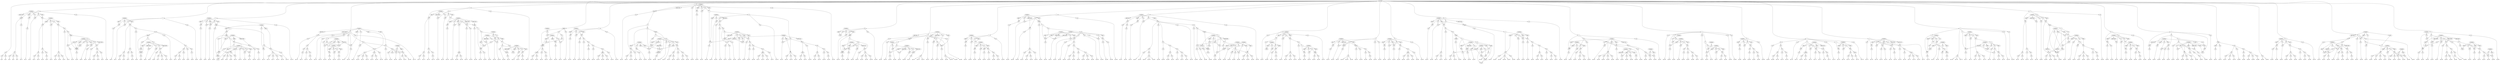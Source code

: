 digraph {
   segr0 [ label="seg-r0" shape=none ]
   segr2 [ label="seg-r2" shape=none ]
   segr4 [ label="seg-r4" shape=none ]
   segr6 [ label="seg-r6" shape=none ]
   segr8 [ label="seg-r8" shape=none ]
   segr10 [ label="seg-r10" shape=none ]
   segr12 [ label="seg-r12" shape=none ]
   segr14 [ label="seg-r14" shape=none ]
   segr16 [ label="seg-r16" shape=none ]
   segr18 [ label="seg-r18" shape=none ]
   segr20 [ label="seg-r20" shape=none ]
   segr22 [ label="seg-r22" shape=none ]
   segr24 [ label="seg-r24" shape=none ]
   segr26 [ label="seg-r26" shape=none ]
   segr28 [ label="seg-r28" shape=none ]
   segr30 [ label="seg-r30" shape=none ]
   segr32 [ label="seg-r32" shape=none ]
   segr34 [ label="seg-r34" shape=none ]
   segr36 [ label="seg-r36" shape=none ]
   segr38 [ label="seg-r38" shape=none ]
   segr40 [ label="seg-r40" shape=none ]
   segr42 [ label="seg-r42" shape=none ]
   segr44 [ label="seg-r44" shape=none ]
   segr45 [ label="seg-r45" shape=none ]
   segr47 [ label="seg-r47" shape=none ]
   segr48 [ label="seg-r48" shape=none ]
   segr50 [ label="seg-r50" shape=none ]
   segr51 [ label="seg-r51" shape=none ]
   segr53 [ label="seg-r53" shape=none ]
   segr55 [ label="seg-r55" shape=none ]
   segr57 [ label="seg-r57" shape=none ]
   segr59 [ label="seg-r59" shape=none ]
   segr61 [ label="seg-r61" shape=none ]
   segr63 [ label="seg-r63" shape=none ]
   segr65 [ label="seg-r65" shape=none ]
   segr67 [ label="seg-r67" shape=none ]
   segr69 [ label="seg-r69" shape=none ]
   segr71 [ label="seg-r71" shape=none ]
   segr73 [ label="seg-r73" shape=none ]
   segr75 [ label="seg-r75" shape=none ]
   segr76 [ label="seg-r76" shape=none ]
   segr78 [ label="seg-r78" shape=none ]
   segr79 [ label="seg-r79" shape=none ]
   segr81 [ label="seg-r81" shape=none ]
   segr82 [ label="seg-r82" shape=none ]
   segr84 [ label="seg-r84" shape=none ]
   segr85 [ label="seg-r85" shape=none ]
   segr87 [ label="seg-r87" shape=none ]
   segr89 [ label="seg-r89" shape=none ]
   segr91 [ label="seg-r91" shape=none ]
   segr93 [ label="seg-r93" shape=none ]
   segr95 [ label="seg-r95" shape=none ]
   segr97 [ label="seg-r97" shape=none ]
   segr99 [ label="seg-r99" shape=none ]
   segr101 [ label="seg-r101" shape=none ]
   segr103 [ label="seg-r103" shape=none ]
   segr105 [ label="seg-r105" shape=none ]
   segr107 [ label="seg-r107" shape=none ]
   segr109 [ label="seg-r109" shape=none ]
   segr111 [ label="seg-r111" shape=none ]
   segr113 [ label="seg-r113" shape=none ]
   segr115 [ label="seg-r115" shape=none ]
   segr117 [ label="seg-r117" shape=none ]
   segr118 [ label="seg-r118" shape=none ]
   segr120 [ label="seg-r120" shape=none ]
   segr122 [ label="seg-r122" shape=none ]
   segr123 [ label="seg-r123" shape=none ]
   segr125 [ label="seg-r125" shape=none ]
   segr127 [ label="seg-r127" shape=none ]
   segr129 [ label="seg-r129" shape=none ]
   segr131 [ label="seg-r131" shape=none ]
   segr132 [ label="seg-r132" shape=none ]
   segr134 [ label="seg-r134" shape=none ]
   segr136 [ label="seg-r136" shape=none ]
   segr138 [ label="seg-r138" shape=none ]
   segr140 [ label="seg-r140" shape=none ]
   segr142 [ label="seg-r142" shape=none ]
   segr143 [ label="seg-r143" shape=none ]
   segr145 [ label="seg-r145" shape=none ]
   segr147 [ label="seg-r147" shape=none ]
   segr149 [ label="seg-r149" shape=none ]
   segr151 [ label="seg-r151" shape=none ]
   segr152 [ label="seg-r152" shape=none ]
   segr154 [ label="seg-r154" shape=none ]
   segr156 [ label="seg-r156" shape=none ]
   segr158 [ label="seg-r158" shape=none ]
   segr160 [ label="seg-r160" shape=none ]
   segr162 [ label="seg-r162" shape=none ]
   segr164 [ label="seg-r164" shape=none ]
   segr166 [ label="seg-r166" shape=none ]
   segr167 [ label="seg-r167" shape=none ]
   segr169 [ label="seg-r169" shape=none ]
   segr170 [ label="seg-r170" shape=none ]
   segr172 [ label="seg-r172" shape=none ]
   segr174 [ label="seg-r174" shape=none ]
   segr176 [ label="seg-r176" shape=none ]
   segr178 [ label="seg-r178" shape=none ]
   segr180 [ label="seg-r180" shape=none ]
   segr182 [ label="seg-r182" shape=none ]
   segr184 [ label="seg-r184" shape=none ]
   segr186 [ label="seg-r186" shape=none ]
   segr188 [ label="seg-r188" shape=none ]
   segr190 [ label="seg-r190" shape=none ]
   segr192 [ label="seg-r192" shape=none ]
   segr194 [ label="seg-r194" shape=none ]
   segr196 [ label="seg-r196" shape=none ]
   segr198 [ label="seg-r198" shape=none ]
   segr200 [ label="seg-r200" shape=none ]
   segr202 [ label="seg-r202" shape=none ]
   segr204 [ label="seg-r204" shape=none ]
   segr206 [ label="seg-r206" shape=none ]
   segr208 [ label="seg-r208" shape=none ]
   segr210 [ label="seg-r210" shape=none ]
   segr212 [ label="seg-r212" shape=none ]
   segr214 [ label="seg-r214" shape=none ]
   segr216 [ label="seg-r216" shape=none ]
   segr217 [ label="seg-r217" shape=none ]
   segr219 [ label="seg-r219" shape=none ]
   segr221 [ label="seg-r221" shape=none ]
   segr223 [ label="seg-r223" shape=none ]
   segr225 [ label="seg-r225" shape=none ]
   segr227 [ label="seg-r227" shape=none ]
   segr229 [ label="seg-r229" shape=none ]
   segr231 [ label="seg-r231" shape=none ]
   segr232 [ label="seg-r232" shape=none ]
   segr234 [ label="seg-r234" shape=none ]
   segr236 [ label="seg-r236" shape=none ]
   segr238 [ label="seg-r238" shape=none ]
   segr240 [ label="seg-r240" shape=none ]
   segr242 [ label="seg-r242" shape=none ]
   segr244 [ label="seg-r244" shape=none ]
   segr246 [ label="seg-r246" shape=none ]
   segr248 [ label="seg-r248" shape=none ]
   segr250 [ label="seg-r250" shape=none ]
   segr252 [ label="seg-r252" shape=none ]
   segr253 [ label="seg-r253" shape=none ]
   segr255 [ label="seg-r255" shape=none ]
   segr257 [ label="seg-r257" shape=none ]
   segr258 [ label="seg-r258" shape=none ]
   segr260 [ label="seg-r260" shape=none ]
   segr262 [ label="seg-r262" shape=none ]
   segr264 [ label="seg-r264" shape=none ]
   segr266 [ label="seg-r266" shape=none ]
   segr268 [ label="seg-r268" shape=none ]
   segr270 [ label="seg-r270" shape=none ]
   segr272 [ label="seg-r272" shape=none ]
   segr274 [ label="seg-r274" shape=none ]
   segr276 [ label="seg-r276" shape=none ]
   segr278 [ label="seg-r278" shape=none ]
   segr280 [ label="seg-r280" shape=none ]
   segr282 [ label="seg-r282" shape=none ]
   segr283 [ label="seg-r283" shape=none ]
   segr285 [ label="seg-r285" shape=none ]
   segr287 [ label="seg-r287" shape=none ]
   segr289 [ label="seg-r289" shape=none ]
   segr291 [ label="seg-r291" shape=none ]
   segr293 [ label="seg-r293" shape=none ]
   segr295 [ label="seg-r295" shape=none ]
   segr297 [ label="seg-r297" shape=none ]
   segr299 [ label="seg-r299" shape=none ]
   segr301 [ label="seg-r301" shape=none ]
   segr303 [ label="seg-r303" shape=none ]
   segr305 [ label="seg-r305" shape=none ]
   segr307 [ label="seg-r307" shape=none ]
   segr309 [ label="seg-r309" shape=none ]
   segr311 [ label="seg-r311" shape=none ]
   segr313 [ label="seg-r313" shape=none ]
   segr315 [ label="seg-r315" shape=none ]
   segr317 [ label="seg-r317" shape=none ]
   segr319 [ label="seg-r319" shape=none ]
   segr321 [ label="seg-r321" shape=none ]
   segr323 [ label="seg-r323" shape=none ]
   segr325 [ label="seg-r325" shape=none ]
   segr327 [ label="seg-r327" shape=none ]
   segr329 [ label="seg-r329" shape=none ]
   segr331 [ label="seg-r331" shape=none ]
   segr333 [ label="seg-r333" shape=none ]
   segr335 [ label="seg-r335" shape=none ]
   segr337 [ label="seg-r337" shape=none ]
   segr339 [ label="seg-r339" shape=none ]
   segr341 [ label="seg-r341" shape=none ]
   segr342 [ label="seg-r342" shape=none ]
   segr344 [ label="seg-r344" shape=none ]
   segr346 [ label="seg-r346" shape=none ]
   segr348 [ label="seg-r348" shape=none ]
   segr350 [ label="seg-r350" shape=none ]
   segr352 [ label="seg-r352" shape=none ]
   segr354 [ label="seg-r354" shape=none ]
   segr356 [ label="seg-r356" shape=none ]
   segr358 [ label="seg-r358" shape=none ]
   segr359 [ label="seg-r359" shape=none ]
   segr361 [ label="seg-r361" shape=none ]
   segr362 [ label="seg-r362" shape=none ]
   segr364 [ label="seg-r364" shape=none ]
   segr366 [ label="seg-r366" shape=none ]
   segr367 [ label="seg-r367" shape=none ]
   segr369 [ label="seg-r369" shape=none ]
   segr371 [ label="seg-r371" shape=none ]
   segr372 [ label="seg-r372" shape=none ]
   segr373 [ label="seg-r373" shape=none ]
   segr374 [ label="seg-r374" shape=none ]
   segr375 [ label="seg-r375" shape=none ]
   segr377 [ label="seg-r377" shape=none ]
   segr379 [ label="seg-r379" shape=none ]
   segr381 [ label="seg-r381" shape=none ]
   segr382 [ label="seg-r382" shape=none ]
   segr383 [ label="seg-r383" shape=none ]
   segr384 [ label="seg-r384" shape=none ]
   segr385 [ label="seg-r385" shape=none ]
   segr387 [ label="seg-r387" shape=none ]
   segr389 [ label="seg-r389" shape=none ]
   segr391 [ label="seg-r391" shape=none ]
   segr393 [ label="seg-r393" shape=none ]
   segr395 [ label="seg-r395" shape=none ]
   segr397 [ label="seg-r397" shape=none ]
   segr399 [ label="seg-r399" shape=none ]
   segr401 [ label="seg-r401" shape=none ]
   segr402 [ label="seg-r402" shape=none ]
   segr404 [ label="seg-r404" shape=none ]
   segr406 [ label="seg-r406" shape=none ]
   segr408 [ label="seg-r408" shape=none ]
   segr410 [ label="seg-r410" shape=none ]
   segr412 [ label="seg-r412" shape=none ]
   segr414 [ label="seg-r414" shape=none ]
   segr416 [ label="seg-r416" shape=none ]
   segr418 [ label="seg-r418" shape=none ]
   segr420 [ label="seg-r420" shape=none ]
   segr422 [ label="seg-r422" shape=none ]
   segr424 [ label="seg-r424" shape=none ]
   segr426 [ label="seg-r426" shape=none ]
   segr428 [ label="seg-r428" shape=none ]
   segr430 [ label="seg-r430" shape=none ]
   segr432 [ label="seg-r432" shape=none ]
   segr434 [ label="seg-r434" shape=none ]
   segr436 [ label="seg-r436" shape=none ]
   segr438 [ label="seg-r438" shape=none ]
   segr440 [ label="seg-r440" shape=none ]
   segr442 [ label="seg-r442" shape=none ]
   segr444 [ label="seg-r444" shape=none ]
   segr446 [ label="seg-r446" shape=none ]
   segr448 [ label="seg-r448" shape=none ]
   segr449 [ label="seg-r449" shape=none ]
   segr451 [ label="seg-r451" shape=none ]
   segr453 [ label="seg-r453" shape=none ]
   segr455 [ label="seg-r455" shape=none ]
   segr457 [ label="seg-r457" shape=none ]
   segr459 [ label="seg-r459" shape=none ]
   segr461 [ label="seg-r461" shape=none ]
   segr462 [ label="seg-r462" shape=none ]
   segr463 [ label="seg-r463" shape=none ]
   segr464 [ label="seg-r464" shape=none ]
   segr466 [ label="seg-r466" shape=none ]
   segr468 [ label="seg-r468" shape=none ]
   segr470 [ label="seg-r470" shape=none ]
   segr472 [ label="seg-r472" shape=none ]
   segr474 [ label="seg-r474" shape=none ]
   segr476 [ label="seg-r476" shape=none ]
   segr478 [ label="seg-r478" shape=none ]
   segr480 [ label="seg-r480" shape=none ]
   segr482 [ label="seg-r482" shape=none ]
   segr484 [ label="seg-r484" shape=none ]
   segr486 [ label="seg-r486" shape=none ]
   segr488 [ label="seg-r488" shape=none ]
   segr490 [ label="seg-r490" shape=none ]
   segr492 [ label="seg-r492" shape=none ]
   segr494 [ label="seg-r494" shape=none ]
   segr496 [ label="seg-r496" shape=none ]
   segr498 [ label="seg-r498" shape=none ]
   segr500 [ label="seg-r500" shape=none ]
   segr502 [ label="seg-r502" shape=none ]
   segr504 [ label="seg-r504" shape=none ]
   segr505 [ label="seg-r505" shape=none ]
   segr507 [ label="seg-r507" shape=none ]
   segr508 [ label="seg-r508" shape=none ]
   segr510 [ label="seg-r510" shape=none ]
   segr512 [ label="seg-r512" shape=none ]
   segr514 [ label="seg-r514" shape=none ]
   segr516 [ label="seg-r516" shape=none ]
   segr518 [ label="seg-r518" shape=none ]
   segr520 [ label="seg-r520" shape=none ]
   segr522 [ label="seg-r522" shape=none ]
   segr524 [ label="seg-r524" shape=none ]
   segr526 [ label="seg-r526" shape=none ]
   segr528 [ label="seg-r528" shape=none ]
   segr530 [ label="seg-r530" shape=none ]
   segr531 [ label="seg-r531" shape=none ]
   segr533 [ label="seg-r533" shape=none ]
   segr535 [ label="seg-r535" shape=none ]
   segr537 [ label="seg-r537" shape=none ]
   segr538 [ label="seg-r538" shape=none ]
   segr539 [ label="seg-r539" shape=none ]
   segr540 [ label="seg-r540" shape=none ]
   segr542 [ label="seg-r542" shape=none ]
   segr544 [ label="seg-r544" shape=none ]
   segr546 [ label="seg-r546" shape=none ]
   segr548 [ label="seg-r548" shape=none ]
   segr549 [ label="seg-r549" shape=none ]
   segr550 [ label="seg-r550" shape=none ]
   segr552 [ label="seg-r552" shape=none ]
   segr554 [ label="seg-r554" shape=none ]
   segr556 [ label="seg-r556" shape=none ]
   segr558 [ label="seg-r558" shape=none ]
   segr560 [ label="seg-r560" shape=none ]
   segr561 [ label="seg-r561" shape=none ]
   segr562 [ label="seg-r562" shape=none ]
   segr564 [ label="seg-r564" shape=none ]
   segr565 [ label="seg-r565" shape=none ]
   segr567 [ label="seg-r567" shape=none ]
   segr569 [ label="seg-r569" shape=none ]
   segr571 [ label="seg-r571" shape=none ]
   segr573 [ label="seg-r573" shape=none ]
   segr575 [ label="seg-r575" shape=none ]
   segr577 [ label="seg-r577" shape=none ]
   segr579 [ label="seg-r579" shape=none ]
   segr581 [ label="seg-r581" shape=none ]
   segr583 [ label="seg-r583" shape=none ]
   segr585 [ label="seg-r585" shape=none ]
   segr587 [ label="seg-r587" shape=none ]
   segr589 [ label="seg-r589" shape=none ]
   segr591 [ label="seg-r591" shape=none ]
   segr593 [ label="seg-r593" shape=none ]
   segr595 [ label="seg-r595" shape=none ]
   segr596 [ label="seg-r596" shape=none ]
   segr597 [ label="seg-r597" shape=none ]
   segr599 [ label="seg-r599" shape=none ]
   segr601 [ label="seg-r601" shape=none ]
   segr603 [ label="seg-r603" shape=none ]
   segr605 [ label="seg-r605" shape=none ]
   segr607 [ label="seg-r607" shape=none ]
   segr609 [ label="seg-r609" shape=none ]
   segr611 [ label="seg-r611" shape=none ]
   segr613 [ label="seg-r613" shape=none ]
   segr615 [ label="seg-r615" shape=none ]
   segr617 [ label="seg-r617" shape=none ]
   segr618 [ label="seg-r618" shape=none ]
   segr620 [ label="seg-r620" shape=none ]
   segr622 [ label="seg-r622" shape=none ]
   segr624 [ label="seg-r624" shape=none ]
   segr626 [ label="seg-r626" shape=none ]
   segr628 [ label="seg-r628" shape=none ]
   segr630 [ label="seg-r630" shape=none ]
   segr632 [ label="seg-r632" shape=none ]
   segr634 [ label="seg-r634" shape=none ]
   segr636 [ label="seg-r636" shape=none ]
   segr638 [ label="seg-r638" shape=none ]
   segr640 [ label="seg-r640" shape=none ]
   segr642 [ label="seg-r642" shape=none ]
   segr644 [ label="seg-r644" shape=none ]
   segr645 [ label="seg-r645" shape=none ]
   segr646 [ label="seg-r646" shape=none ]
   segr648 [ label="seg-r648" shape=none ]
   segr650 [ label="seg-r650" shape=none ]
   segr652 [ label="seg-r652" shape=none ]
   segr654 [ label="seg-r654" shape=none ]
   segr656 [ label="seg-r656" shape=none ]
   segr657 [ label="seg-r657" shape=none ]
   segr659 [ label="seg-r659" shape=none ]
   segr660 [ label="seg-r660" shape=none ]
   segr661 [ label="seg-r661" shape=none ]
   segr663 [ label="seg-r663" shape=none ]
   segr665 [ label="seg-r665" shape=none ]
   segr667 [ label="seg-r667" shape=none ]
   segr669 [ label="seg-r669" shape=none ]
   segr671 [ label="seg-r671" shape=none ]
   segr672 [ label="seg-r672" shape=none ]
   segr674 [ label="seg-r674" shape=none ]
   segr675 [ label="seg-r675" shape=none ]
   segr677 [ label="seg-r677" shape=none ]
   segr679 [ label="seg-r679" shape=none ]
   segr681 [ label="seg-r681" shape=none ]
   segr682 [ label="seg-r682" shape=none ]
   segr683 [ label="seg-r683" shape=none ]
   segr685 [ label="seg-r685" shape=none ]
   segr687 [ label="seg-r687" shape=none ]
   segr689 [ label="seg-r689" shape=none ]
   segr691 [ label="seg-r691" shape=none ]
   segr693 [ label="seg-r693" shape=none ]
   segr694 [ label="seg-r694" shape=none ]
   segr696 [ label="seg-r696" shape=none ]
   segr698 [ label="seg-r698" shape=none ]
   segr700 [ label="seg-r700" shape=none ]
   segr702 [ label="seg-r702" shape=none ]
   segr704 [ label="seg-r704" shape=none ]
   segr705 [ label="seg-r705" shape=none ]
   segr707 [ label="seg-r707" shape=none ]
   segr709 [ label="seg-r709" shape=none ]
   segr711 [ label="seg-r711" shape=none ]
   segr713 [ label="seg-r713" shape=none ]
   segr715 [ label="seg-r715" shape=none ]
   segr717 [ label="seg-r717" shape=none ]
   segr719 [ label="seg-r719" shape=none ]
   segr721 [ label="seg-r721" shape=none ]
   segr722 [ label="seg-r722" shape=none ]
   segr724 [ label="seg-r724" shape=none ]
   segr726 [ label="seg-r726" shape=none ]
   segr728 [ label="seg-r728" shape=none ]
   segr730 [ label="seg-r730" shape=none ]
   segr732 [ label="seg-r732" shape=none ]
   segr733 [ label="seg-r733" shape=none ]
   segr735 [ label="seg-r735" shape=none ]
   segr736 [ label="seg-r736" shape=none ]
   segr738 [ label="seg-r738" shape=none ]
   segr740 [ label="seg-r740" shape=none ]
   segr742 [ label="seg-r742" shape=none ]
   segr744 [ label="seg-r744" shape=none ]
   segr746 [ label="seg-r746" shape=none ]
   segr748 [ label="seg-r748" shape=none ]
   segr750 [ label="seg-r750" shape=none ]
   segr752 [ label="seg-r752" shape=none ]
   segr754 [ label="seg-r754" shape=none ]
   segr756 [ label="seg-r756" shape=none ]
   segr757 [ label="seg-r757" shape=none ]
   segr759 [ label="seg-r759" shape=none ]
   segr761 [ label="seg-r761" shape=none ]
   segr763 [ label="seg-r763" shape=none ]
   segr765 [ label="seg-r765" shape=none ]
   segr767 [ label="seg-r767" shape=none ]
   segr768 [ label="seg-r768" shape=none ]
   segr769 [ label="seg-r769" shape=none ]
   segr770 [ label="seg-r770" shape=none ]
   segr771 [ label="seg-r771" shape=none ]
   segr773 [ label="seg-r773" shape=none ]
   segr775 [ label="seg-r775" shape=none ]
   segr777 [ label="seg-r777" shape=none ]
   segr779 [ label="seg-r779" shape=none ]
   segr781 [ label="seg-r781" shape=none ]
   segr783 [ label="seg-r783" shape=none ]
   segr785 [ label="seg-r785" shape=none ]
   segr787 [ label="seg-r787" shape=none ]
   segr788 [ label="seg-r788" shape=none ]
   segr789 [ label="seg-r789" shape=none ]
   segr791 [ label="seg-r791" shape=none ]
   segr793 [ label="seg-r793" shape=none ]
   segr795 [ label="seg-r795" shape=none ]
   segr797 [ label="seg-r797" shape=none ]
   segr799 [ label="seg-r799" shape=none ]
   segr801 [ label="seg-r801" shape=none ]
   segr803 [ label="seg-r803" shape=none ]
   segr805 [ label="seg-r805" shape=none ]
   segr807 [ label="seg-r807" shape=none ]
   segr809 [ label="seg-r809" shape=none ]
   segr811 [ label="seg-r811" shape=none ]
   segr813 [ label="seg-r813" shape=none ]
   segr815 [ label="seg-r815" shape=none ]
   segr817 [ label="seg-r817" shape=none ]
   segr819 [ label="seg-r819" shape=none ]
   segr821 [ label="seg-r821" shape=none ]
   segr823 [ label="seg-r823" shape=none ]
   segr825 [ label="seg-r825" shape=none ]
   segr826 [ label="seg-r826" shape=none ]
   segr828 [ label="seg-r828" shape=none ]
   segr830 [ label="seg-r830" shape=none ]
   segr832 [ label="seg-r832" shape=none ]
   segr834 [ label="seg-r834" shape=none ]
   segr836 [ label="seg-r836" shape=none ]
   segr838 [ label="seg-r838" shape=none ]
   segr840 [ label="seg-r840" shape=none ]
   segr842 [ label="seg-r842" shape=none ]
   segr843 [ label="seg-r843" shape=none ]
   segr845 [ label="seg-r845" shape=none ]
   segr847 [ label="seg-r847" shape=none ]
   segr849 [ label="seg-r849" shape=none ]
   segr851 [ label="seg-r851" shape=none ]
   segr853 [ label="seg-r853" shape=none ]
   segr855 [ label="seg-r855" shape=none ]
   segr857 [ label="seg-r857" shape=none ]
   segr859 [ label="seg-r859" shape=none ]
   segr861 [ label="seg-r861" shape=none ]
   segr863 [ label="seg-r863" shape=none ]
   segr865 [ label="seg-r865" shape=none ]
   segr867 [ label="seg-r867" shape=none ]
   segr869 [ label="seg-r869" shape=none ]
   segr870 [ label="seg-r870" shape=none ]
   segr872 [ label="seg-r872" shape=none ]
   segr873 [ label="seg-r873" shape=none ]
   segr875 [ label="seg-r875" shape=none ]
   segr877 [ label="seg-r877" shape=none ]
   segr879 [ label="seg-r879" shape=none ]
   segr880 [ label="seg-r880" shape=none ]
   segr882 [ label="seg-r882" shape=none ]
   segr884 [ label="seg-r884" shape=none ]
   segr886 [ label="seg-r886" shape=none ]
   segr888 [ label="seg-r888" shape=none ]
   segr890 [ label="seg-r890" shape=none ]
   segr891 [ label="seg-r891" shape=none ]
   segr893 [ label="seg-r893" shape=none ]
   segr895 [ label="seg-r895" shape=none ]
   segr897 [ label="seg-r897" shape=none ]
   segr899 [ label="seg-r899" shape=none ]
   segr901 [ label="seg-r901" shape=none ]
   segr903 [ label="seg-r903" shape=none ]
   segr905 [ label="seg-r905" shape=none ]
   segr907 [ label="seg-r907" shape=none ]
   segr909 [ label="seg-r909" shape=none ]
   segr910 [ label="seg-r910" shape=none ]
   segr912 [ label="seg-r912" shape=none ]
   segr914 [ label="seg-r914" shape=none ]
   segr916 [ label="seg-r916" shape=none ]
   segr918 [ label="seg-r918" shape=none ]
   segr920 [ label="seg-r920" shape=none ]
   segr922 [ label="seg-r922" shape=none ]
   segr924 [ label="seg-r924" shape=none ]
   segr926 [ label="seg-r926" shape=none ]
   segr927 [ label="seg-r927" shape=none ]
   segr929 [ label="seg-r929" shape=none ]
   segr931 [ label="seg-r931" shape=none ]
   segr933 [ label="seg-r933" shape=none ]
   segr935 [ label="seg-r935" shape=none ]
   segr936 [ label="seg-r936" shape=none ]
   segr937 [ label="seg-r937" shape=none ]
   segr939 [ label="seg-r939" shape=none ]
   segr941 [ label="seg-r941" shape=none ]
   segr943 [ label="seg-r943" shape=none ]
   segr945 [ label="seg-r945" shape=none ]
   segr946 [ label="seg-r946" shape=none ]
   segr947 [ label="seg-r947" shape=none ]
   segr949 [ label="seg-r949" shape=none ]
   segr951 [ label="seg-r951" shape=none ]
   segr953 [ label="seg-r953" shape=none ]
   segr955 [ label="seg-r955" shape=none ]
   segr957 [ label="seg-r957" shape=none ]
   segr959 [ label="seg-r959" shape=none ]
   segr961 [ label="seg-r961" shape=none ]
   segr963 [ label="seg-r963" shape=none ]
   segr965 [ label="seg-r965" shape=none ]
   segr967 [ label="seg-r967" shape=none ]
   segr968 [ label="seg-r968" shape=none ]
   segr970 [ label="seg-r970" shape=none ]
   segr972 [ label="seg-r972" shape=none ]
   segr974 [ label="seg-r974" shape=none ]
   segr976 [ label="seg-r976" shape=none ]
   segr978 [ label="seg-r978" shape=none ]
   segr980 [ label="seg-r980" shape=none ]
   segr981 [ label="seg-r981" shape=none ]
   ptbn00081 [ label="tok" ]
  ptbn00081 -> segr69
   ptbn00082 [ label="NP" ]
   ptbn00080 [ label="PP" ]
   ptbn00970 [ label="NP" ]
   pbn101 [ label="ARG0" ]
   ptbn00971 [ label="NP" ]
   ptbn00085 [ label="tok" ]
  ptbn00085 -> segr75
   pbn100 [ label="PropBank" ]
   ptbn00972 [ label="tok" ]
  ptbn00972 -> segr914
   ptbn00086 [ label="tok" ]
  ptbn00086 -> segr76
   ptbn00083 [ label="tok" ]
  ptbn00083 -> segr71
   ptbn00973 [ label="tok" ]
  ptbn00973 -> segr916
   ptbn00974 [ label="VP" ]
   ptbn00084 [ label="tok" ]
  ptbn00084 -> segr73
   ptbn00496 [ label="PP" ]
   ptbn00290 [ label="tok" ]
  ptbn00290 -> segr258
   ptbn00975 [ label="tok" ]
  ptbn00975 -> segr918
   ptbn00497 [ label="PP" ]
   ptbn00976 [ label="NP" ]
   ptbn00291 [ label="tok" ]
  ptbn00291 -> segr260
   ptbn00494 [ label="VP" ]
   ptbn00977 [ label="Trace" ]
   ptbn00978 [ label="PP" ]
   ptbn00495 [ label="tok" ]
  ptbn00495 -> segr457
   ptbn00979 [ label="tok" ]
  ptbn00979 -> segr920
   ptbn00294 [ label="tok" ]
  ptbn00294 -> segr264
   ptbn00295 [ label="NP" ]
   ptbn00292 [ label="tok" ]
  ptbn00292 -> segr262
   ptbn00498 [ label="tok" ]
  ptbn00498 -> segr459
   ptbn00499 [ label="NP" ]
   ptbn00293 [ label="VP" ]
   ptbn00299 [ label="tok" ]
  ptbn00299 -> segr268
   ptbn00298 [ label="WHADVP" ]
   ptbn00297 [ label="SBAR" ]
   ptbn00296 [ label="tok" ]
  ptbn00296 -> segr266
   ptbn00493 [ label="tok" ]
  ptbn00493 -> segr455
   ptbn00492 [ label="NP" ]
   ptbn00491 [ label="tok" ]
  ptbn00491 -> segr453
   ptbn00490 [ label="NP" ]
   ptbn00089 [ label="NP" ]
   ptbn00088 [ label="NP" ]
   ptbn00087 [ label="NP" ]
   ptbn00090 [ label="tok" ]
  ptbn00090 -> segr78
   ptbn00091 [ label="tok" ]
  ptbn00091 -> segr79
   ptbn00092 [ label="tok" ]
  ptbn00092 -> segr81
   ptbn00093 [ label="tok" ]
  ptbn00093 -> segr82
   ptbn00094 [ label="NP" ]
   ptbn00962 [ label="tok" ]
  ptbn00962 -> segr905
   ptbn00095 [ label="tok" ]
  ptbn00095 -> segr84
   ptbn00963 [ label="NP" ]
   ptbn00096 [ label="tok" ]
  ptbn00096 -> segr85
   ptbn00960 [ label="tok" ]
  ptbn00960 -> segr903
   ptbn00961 [ label="PP" ]
   ptbn00097 [ label="S" ]
   ptbn00966 [ label="tok" ]
  ptbn00966 -> segr910
   ptbn00483 [ label="NP" ]
   ptbn00967 [ label="S" ]
   ptbn00484 [ label="tok" ]
  ptbn00484 -> segr446
   ptbn00485 [ label="tok" ]
  ptbn00485 -> segr448
   ptbn00964 [ label="tok" ]
  ptbn00964 -> segr907
   ptbn00486 [ label="tok" ]
  ptbn00486 -> segr449
   ptbn00280 [ label="tok" ]
  ptbn00280 -> segr250
   ptbn00965 [ label="tok" ]
  ptbn00965 -> segr909
   ptbn00487 [ label="S" ]
   ptbn00281 [ label="tok" ]
  ptbn00281 -> segr252
   ptbn00488 [ label="PP" ]
   ptbn00282 [ label="tok" ]
  ptbn00282 -> segr253
   ptbn00968 [ label="PP" ]
   ptbn00489 [ label="tok" ]
  ptbn00489 -> segr451
   ptbn00283 [ label="S" ]
   ptbn00969 [ label="tok" ]
  ptbn00969 -> segr912
   ptbn00284 [ label="SBAR" ]
   ptbn00286 [ label="S" ]
   ptbn00285 [ label="tok" ]
  ptbn00285 -> segr255
   ptbn00288 [ label="NP" ]
   ptbn00287 [ label="NP" ]
   ptbn00480 [ label="tok" ]
  ptbn00480 -> segr442
   ptbn00289 [ label="tok" ]
  ptbn00289 -> segr257
   ptbn00482 [ label="tok" ]
  ptbn00482 -> segr444
   ptbn00481 [ label="VP" ]
   ptbn00099 [ label="tok" ]
  ptbn00099 -> segr87
   ptbn00098 [ label="NP" ]
   pbn123 [ label="ARG1" ]
   ptbn00063 [ label="PP" ]
   pbn122 [ label="ARG0" ]
   ptbn00064 [ label="tok" ]
  ptbn00064 -> segr57
   ptbn00950 [ label="S" ]
   pbn121 [ label="PropBank" ]
   ptbn00061 [ label="tok" ]
  ptbn00061 -> segr53
   ptbn00951 [ label="NP" ]
   pbn120 [ label="LINK-SLC" ]
   ptbn00062 [ label="tok" ]
  ptbn00062 -> segr55
   ptbn00952 [ label="tok" ]
  ptbn00952 -> segr893
   ptbn00060 [ label="NP" ]
   ptbn00272 [ label="NP" ]
   ptbn00478 [ label="tok" ]
  ptbn00478 -> segr438
   ptbn00957 [ label="NP" ]
   ptbn00273 [ label="tok" ]
  ptbn00273 -> segr242
   ptbn00958 [ label="tok" ]
  ptbn00958 -> segr899
   ptbn00479 [ label="tok" ]
  ptbn00479 -> segr440
   ptbn00959 [ label="tok" ]
  ptbn00959 -> segr901
   ptbn00270 [ label="tok" ]
  ptbn00270 -> segr240
   ptbn00476 [ label="NP" ]
   ptbn00271 [ label="NP" ]
   ptbn00477 [ label="tok" ]
  ptbn00477 -> segr436
   ptbn00953 [ label="tok" ]
  ptbn00953 -> segr895
   ptbn00474 [ label="PP" ]
   ptbn00475 [ label="tok" ]
  ptbn00475 -> segr434
   ptbn00954 [ label="VP" ]
   ptbn00955 [ label="tok" ]
  ptbn00955 -> segr897
   ptbn00472 [ label="tok" ]
  ptbn00472 -> segr430
   ptbn00473 [ label="tok" ]
  ptbn00473 -> segr432
   ptbn00956 [ label="NP" ]
   ptbn00471 [ label="NP" ]
   ptbn00470 [ label="NP" ]
   ptbn00279 [ label="tok" ]
  ptbn00279 -> segr248
   ptbn00278 [ label="tok" ]
  ptbn00278 -> segr246
   ptbn00277 [ label="ADJP" ]
   ptbn00276 [ label="NP" ]
   ptbn00275 [ label="tok" ]
  ptbn00275 -> segr244
   ptbn00274 [ label="PP" ]
   pbn119 [ label="rel" ]
   pbn117 [ label="ARG2" ]
   pbn118 [ label="ARGM-TMP" ]
   ptbn00069 [ label="NP" ]
   pbn115 [ label="PropBank" ]
   ptbn00068 [ label="tok" ]
  ptbn00068 -> segr61
   pbn116 [ label="ARG1" ]
   ptbn00067 [ label="PP" ]
   pbn113 [ label="rel" ]
   ptbn00066 [ label="tok" ]
  ptbn00066 -> segr59
   pbn114 [ label="ARGM-DIR" ]
   ptbn00065 [ label="NP" ]
   pbn110 [ label="rel" ]
   ptbn00940 [ label="tok" ]
  ptbn00940 -> segr879
   ptbn00072 [ label="tok" ]
  ptbn00072 -> segr63
   ptbn00073 [ label="S" ]
   ptbn00941 [ label="tok" ]
  ptbn00941 -> segr880
   pbn112 [ label="ARG0" ]
   ptbn00074 [ label="NP" ]
   pbn111 [ label="PropBank" ]
   ptbn00075 [ label="Trace" ]
   ptbn00469 [ label="tok" ]
  ptbn00469 -> segr428
   ptbn00070 [ label="SBAR" ]
   ptbn00071 [ label="WHNP" ]
   ptbn00948 [ label="tok" ]
  ptbn00948 -> segr888
   ptbn00465 [ label="tok" ]
  ptbn00465 -> segr424
   ptbn00949 [ label="tok" ]
  ptbn00949 -> segr890
  ptbn00949 -> segr891
   ptbn00260 [ label="tok" ]
  ptbn00260 -> segr232
   ptbn00466 [ label="PP" ]
   ptbn00261 [ label="S" ]
   ptbn00946 [ label="tok" ]
  ptbn00946 -> segr884
   ptbn00467 [ label="tok" ]
  ptbn00467 -> segr426
   ptbn00262 [ label="NP" ]
   ptbn00947 [ label="tok" ]
  ptbn00947 -> segr886
   ptbn00468 [ label="PP" ]
   ptbn00944 [ label="tok" ]
  ptbn00944 -> segr882
   ptbn00461 [ label="VP" ]
   ptbn00462 [ label="tok" ]
  ptbn00462 -> segr422
   ptbn00945 [ label="NP" ]
   ptbn00942 [ label="NP" ]
   ptbn00463 [ label="VP" ]
   ptbn00943 [ label="NP" ]
   ptbn00464 [ label="VP" ]
   ptbn00268 [ label="tok" ]
  ptbn00268 -> segr238
   ptbn00267 [ label="NP" ]
   ptbn00460 [ label="tok" ]
  ptbn00460 -> segr420
   ptbn00269 [ label="PP" ]
   ptbn00264 [ label="VP" ]
   ptbn00263 [ label="tok" ]
  ptbn00263 -> segr234
   ptbn00266 [ label="NP" ]
   ptbn00939 [ label="tok" ]
  ptbn00939 -> segr877
   ptbn00265 [ label="tok" ]
  ptbn00265 -> segr236
   pbn106 [ label="PropBank" ]
   pbn107 [ label="ARG0" ]
   pbn108 [ label="ARG1" ]
   pbn109 [ label="ARGM-TMP" ]
   pbn102 [ label="ARG1" ]
   ptbn00077 [ label="tok" ]
  ptbn00077 -> segr65
   pbn103 [ label="LINK-PCR" ]
   ptbn00076 [ label="VP" ]
   pbn104 [ label="ARGM-MNR" ]
   ptbn00079 [ label="tok" ]
  ptbn00079 -> segr67
   pbn105 [ label="rel" ]
   ptbn00078 [ label="VP" ]
   ptbn00932 [ label="FRAG" ]
   ptbn00931 [ label="tok" ]
  ptbn00931 -> segr870
   ptbn00934 [ label="tok" ]
  ptbn00934 -> segr872
   ptbn00933 [ label="ADVP" ]
   ptbn00251 [ label="tok" ]
  ptbn00251 -> segr225
   ptbn00936 [ label="NP" ]
   ptbn00250 [ label="NP" ]
   ptbn00935 [ label="tok" ]
  ptbn00935 -> segr873
   ptbn00938 [ label="tok" ]
  ptbn00938 -> segr875
   ptbn00937 [ label="NP" ]
   ptbn00930 [ label="tok" ]
  ptbn00930 -> segr869
   ptbn00730 [ label="NP" ]
   ptbn00731 [ label="tok" ]
  ptbn00731 -> segr685
   ptbn00732 [ label="VP" ]
   ptbn00254 [ label="NP" ]
   ptbn00928 [ label="tok" ]
  ptbn00928 -> segr867
   ptbn00733 [ label="tok" ]
  ptbn00733 -> segr687
   ptbn00734 [ label="NP" ]
   ptbn00255 [ label="tok" ]
  ptbn00255 -> segr229
   ptbn00929 [ label="NP" ]
   ptbn00252 [ label="SQ" ]
   ptbn00735 [ label="NP" ]
   ptbn00253 [ label="tok" ]
  ptbn00253 -> segr227
   ptbn00736 [ label="tok" ]
  ptbn00736 -> segr689
   ptbn00258 [ label="NP" ]
   ptbn00737 [ label="PP" ]
   ptbn00259 [ label="Trace" ]
   ptbn00738 [ label="tok" ]
  ptbn00738 -> segr691
   ptbn00256 [ label="VP" ]
   ptbn00739 [ label="NP" ]
   ptbn00257 [ label="tok" ]
  ptbn00257 -> segr231
   ptbn00923 [ label="tok" ]
  ptbn00923 -> segr861
   ptbn00922 [ label="tok" ]
  ptbn00922 -> segr859
   ptbn00921 [ label="NP" ]
   ptbn00920 [ label="tok" ]
  ptbn00920 -> segr857
   ptbn00719 [ label="tok" ]
  ptbn00719 -> segr674
   ptbn00927 [ label="NP" ]
   ptbn00926 [ label="tok" ]
  ptbn00926 -> segr865
   ptbn00240 [ label="tok" ]
  ptbn00240 -> segr214
   ptbn00925 [ label="PP" ]
   ptbn00924 [ label="tok" ]
  ptbn00924 -> segr863
   ptbn00249 [ label="tok" ]
  ptbn00249 -> segr223
   ptbn00720 [ label="VP" ]
   ptbn00721 [ label="tok" ]
  ptbn00721 -> segr675
   ptbn00724 [ label="NP" ]
   ptbn00241 [ label="tok" ]
  ptbn00241 -> segr216
   ptbn00919 [ label="VP" ]
   ptbn00242 [ label="tok" ]
  ptbn00242 -> segr217
   ptbn00725 [ label="tok" ]
  ptbn00725 -> segr679
   ptbn00243 [ label="SBARQ" ]
   ptbn00722 [ label="VP" ]
   ptbn00917 [ label="VP" ]
   ptbn00244 [ label="WHNP" ]
   ptbn00918 [ label="tok" ]
  ptbn00918 -> segr855
   ptbn00723 [ label="tok" ]
  ptbn00723 -> segr677
   ptbn00245 [ label="WHNP" ]
   ptbn00728 [ label="tok" ]
  ptbn00728 -> segr683
   ptbn00729 [ label="S" ]
   ptbn00246 [ label="tok" ]
  ptbn00246 -> segr219
   ptbn00247 [ label="tok" ]
  ptbn00247 -> segr221
   ptbn00726 [ label="tok" ]
  ptbn00726 -> segr681
   ptbn00248 [ label="PP" ]
   ptbn00727 [ label="tok" ]
  ptbn00727 -> segr682
   ptbn00914 [ label="S" ]
   ptbn00913 [ label="tok" ]
  ptbn00913 -> segr853
   ptbn00916 [ label="Trace" ]
   ptbn00915 [ label="NP" ]
   ptbn00709 [ label="NP" ]
   ptbn00910 [ label="NP" ]
   ptbn00708 [ label="NP" ]
   ptbn00912 [ label="tok" ]
  ptbn00912 -> segr851
   ptbn00911 [ label="tok" ]
  ptbn00911 -> segr849
   ptbn00710 [ label="tok" ]
  ptbn00710 -> segr665
   ptbn00238 [ label="tok" ]
  ptbn00238 -> segr212
   ptbn00239 [ label="NP" ]
   ptbn00715 [ label="tok" ]
  ptbn00715 -> segr671
   ptbn00236 [ label="tok" ]
  ptbn00236 -> segr210
   ptbn00237 [ label="VP" ]
   ptbn00716 [ label="tok" ]
  ptbn00716 -> segr672
   ptbn00717 [ label="S" ]
   ptbn00234 [ label="tok" ]
  ptbn00234 -> segr208
   ptbn00235 [ label="ADVP" ]
   ptbn00718 [ label="NP" ]
   ptbn00232 [ label="Trace" ]
   ptbn00711 [ label="PP" ]
   ptbn00906 [ label="NP" ]
   ptbn00233 [ label="VP" ]
   ptbn00712 [ label="tok" ]
  ptbn00712 -> segr667
   ptbn00907 [ label="Trace" ]
   ptbn00230 [ label="S" ]
   ptbn00713 [ label="NP" ]
   ptbn00908 [ label="VP" ]
   ptbn00231 [ label="NP" ]
   ptbn00714 [ label="tok" ]
  ptbn00714 -> segr669
   ptbn00909 [ label="tok" ]
  ptbn00909 -> segr847
   ptbn00905 [ label="tok" ]
  ptbn00905 -> segr845
   ptbn00904 [ label="INTJ" ]
   ptbn00903 [ label="S" ]
   ptbn00902 [ label="tok" ]
  ptbn00902 -> segr843
   ptbn00901 [ label="tok" ]
  ptbn00901 -> segr842
   ptbn00900 [ label="NP" ]
   ptbn00227 [ label="tok" ]
  ptbn00227 -> segr206
   ptbn00228 [ label="NP" ]
   ptbn00229 [ label="Trace" ]
   ptbn00706 [ label="VP" ]
   ptbn00223 [ label="tok" ]
  ptbn00223 -> segr202
   ptbn00224 [ label="VP" ]
   ptbn00707 [ label="tok" ]
  ptbn00707 -> segr663
   ptbn00704 [ label="VP" ]
   ptbn00225 [ label="tok" ]
  ptbn00225 -> segr204
   ptbn00226 [ label="VP" ]
   ptbn00705 [ label="tok" ]
  ptbn00705 -> segr661
   ptbn00702 [ label="NP" ]
   ptbn00703 [ label="tok" ]
  ptbn00703 -> segr660
   ptbn00220 [ label="tok" ]
  ptbn00220 -> segr198
   ptbn00700 [ label="tok" ]
  ptbn00700 -> segr659
   ptbn00221 [ label="tok" ]
  ptbn00221 -> segr200
   ptbn00222 [ label="VP" ]
   ptbn00701 [ label="S" ]
   ptbn00008 [ label="tok" ]
  ptbn00008 -> segr6
   ptbn00779 [ label="ADVP" ]
   ptbn00007 [ label="tok" ]
  ptbn00007 -> segr4
   ptbn00778 [ label="tok" ]
  ptbn00778 -> segr730
   ptbn00009 [ label="tok" ]
  ptbn00009 -> segr8
   ptbn00777 [ label="tok" ]
  ptbn00777 -> segr728
   ptbn00772 [ label="tok" ]
  ptbn00772 -> segr724
   ptbn00000 [ label="ptb-n00000" ]
   ptbn00771 [ label="NP" ]
   ptbn00770 [ label="S" ]
   ptbn00002 [ label="tok" ]
  ptbn00002 -> segr0
   ptbn00001 [ label="NP" ]
   ptbn00776 [ label="NP" ]
   ptbn00004 [ label="S" ]
   ptbn00775 [ label="NP" ]
   ptbn00003 [ label="tok" ]
  ptbn00003 -> segr2
   ptbn00774 [ label="tok" ]
  ptbn00774 -> segr726
   ptbn00006 [ label="NP" ]
   ptbn00773 [ label="VP" ]
   ptbn00005 [ label="ADVP" ]
   ptbn00767 [ label="NP" ]
   ptbn00766 [ label="tok" ]
  ptbn00766 -> segr719
   ptbn00769 [ label="tok" ]
  ptbn00769 -> segr722
   ptbn00019 [ label="tok" ]
  ptbn00019 -> segr18
   ptbn00768 [ label="tok" ]
  ptbn00768 -> segr721
   ptbn00018 [ label="tok" ]
  ptbn00018 -> segr16
   ptbn00013 [ label="VP" ]
   ptbn00012 [ label="tok" ]
  ptbn00012 -> segr12
   ptbn00761 [ label="tok" ]
  ptbn00761 -> segr713
   ptbn00011 [ label="NP" ]
   ptbn00760 [ label="VP" ]
   ptbn00010 [ label="tok" ]
  ptbn00010 -> segr10
   ptbn00763 [ label="tok" ]
  ptbn00763 -> segr715
   ptbn00017 [ label="NP" ]
   ptbn00762 [ label="NP" ]
   ptbn00016 [ label="NP" ]
   ptbn00765 [ label="PP" ]
   ptbn00015 [ label="NP" ]
   ptbn00764 [ label="tok" ]
  ptbn00764 -> segr717
   ptbn00014 [ label="tok" ]
  ptbn00014 -> segr14
   ptbn00759 [ label="tok" ]
  ptbn00759 -> segr711
   ptbn00758 [ label="tok" ]
  ptbn00758 -> segr709
   ptbn00757 [ label="CONJP" ]
   ptbn00756 [ label="tok" ]
  ptbn00756 -> segr707
   ptbn00755 [ label="NP" ]
   ptbn00754 [ label="S" ]
   ptbn00753 [ label="tok" ]
  ptbn00753 -> segr705
   ptbn00752 [ label="tok" ]
  ptbn00752 -> segr704
   ptbn00751 [ label="NP" ]
   ptbn00750 [ label="tok" ]
  ptbn00750 -> segr702
   ptbn00749 [ label="PP" ]
   ptbn00748 [ label="tok" ]
  ptbn00748 -> segr700
   ptbn00745 [ label="NP" ]
   ptbn00744 [ label="tok" ]
  ptbn00744 -> segr696
   ptbn00747 [ label="tok" ]
  ptbn00747 -> segr698
   ptbn00746 [ label="NP" ]
   ptbn00741 [ label="tok" ]
  ptbn00741 -> segr694
   ptbn00740 [ label="tok" ]
  ptbn00740 -> segr693
   ptbn00743 [ label="PP" ]
   ptbn00742 [ label="S" ]
   ptbn00043 [ label="tok" ]
  ptbn00043 -> segr38
   ptbn00044 [ label="NP" ]
   ptbn00045 [ label="tok" ]
  ptbn00045 -> segr40
   ptbn00046 [ label="PP" ]
   ptbn00047 [ label="tok" ]
  ptbn00047 -> segr42
   ptbn00048 [ label="NP" ]
   ptbn00049 [ label="NP" ]
   ptbn00040 [ label="NP" ]
   ptbn00042 [ label="VP" ]
   ptbn00041 [ label="Trace" ]
   ptbn00056 [ label="tok" ]
  ptbn00056 -> segr50
   ptbn00057 [ label="VP" ]
   ptbn00054 [ label="S" ]
   ptbn00055 [ label="NP" ]
   ptbn00058 [ label="tok" ]
  ptbn00058 -> segr51
   ptbn00059 [ label="NP" ]
   ptbn00053 [ label="tok" ]
  ptbn00053 -> segr48
   ptbn00052 [ label="tok" ]
  ptbn00052 -> segr47
   ptbn00051 [ label="tok" ]
  ptbn00051 -> segr45
   ptbn00050 [ label="tok" ]
  ptbn00050 -> segr44
   ptbn00025 [ label="tok" ]
  ptbn00025 -> segr24
   ptbn00797 [ label="NP" ]
   ptbn00798 [ label="tok" ]
  ptbn00798 -> segr750
   ptbn00026 [ label="NP" ]
   ptbn00027 [ label="NP" ]
   ptbn00795 [ label="PP" ]
   ptbn00028 [ label="tok" ]
  ptbn00028 -> segr26
   ptbn00796 [ label="tok" ]
  ptbn00796 -> segr748
   ptbn00021 [ label="tok" ]
  ptbn00021 -> segr20
   ptbn00793 [ label="NP" ]
   ptbn00794 [ label="tok" ]
  ptbn00794 -> segr746
   ptbn00022 [ label="NP" ]
   ptbn00023 [ label="tok" ]
  ptbn00023 -> segr22
   ptbn00791 [ label="PP" ]
   ptbn00792 [ label="tok" ]
  ptbn00792 -> segr744
   ptbn00024 [ label="VP" ]
   ptbn00029 [ label="tok" ]
  ptbn00029 -> segr28
   ptbn00799 [ label="NML" ]
   ptbn00999 [ label="NP" ]
   ptbn00998 [ label="tok" ]
  ptbn00998 -> segr939
   ptbn00997 [ label="VP" ]
   ptbn00790 [ label="tok" ]
  ptbn00790 -> segr742
   ptbn00996 [ label="tok" ]
  ptbn00996 -> segr937
   ptbn00995 [ label="tok" ]
  ptbn00995 -> segr936
   ptbn00994 [ label="tok" ]
  ptbn00994 -> segr935
   ptbn00020 [ label="PP" ]
   ptbn00993 [ label="tok" ]
  ptbn00993 -> segr933
   ptbn00992 [ label="NP" ]
   ptbn00991 [ label="S" ]
   ptbn00990 [ label="tok" ]
  ptbn00990 -> segr931
   ptbn00038 [ label="tok" ]
  ptbn00038 -> segr36
   ptbn00784 [ label="NP" ]
   ptbn00785 [ label="tok" ]
  ptbn00785 -> segr736
   ptbn00039 [ label="S" ]
   ptbn00036 [ label="SBAR" ]
   ptbn00786 [ label="VP" ]
   ptbn00787 [ label="tok" ]
  ptbn00787 -> segr738
   ptbn00037 [ label="WHNP" ]
   ptbn00780 [ label="tok" ]
  ptbn00780 -> segr732
   ptbn00034 [ label="NP" ]
   ptbn00035 [ label="tok" ]
  ptbn00035 -> segr34
   ptbn00781 [ label="tok" ]
  ptbn00781 -> segr733
   ptbn00032 [ label="tok" ]
  ptbn00032 -> segr32
   ptbn00782 [ label="S" ]
   ptbn00783 [ label="tok" ]
  ptbn00783 -> segr735
   ptbn00033 [ label="NP" ]
   ptbn00788 [ label="NP" ]
   ptbn00789 [ label="tok" ]
  ptbn00789 -> segr740
   ptbn00987 [ label="NP" ]
   ptbn00986 [ label="tok" ]
  ptbn00986 -> segr927
   ptbn00989 [ label="VP" ]
   ptbn00988 [ label="tok" ]
  ptbn00988 -> segr929
   ptbn00983 [ label="tok" ]
  ptbn00983 -> segr924
   ptbn00031 [ label="PP" ]
   ptbn00982 [ label="PP" ]
   ptbn00030 [ label="tok" ]
  ptbn00030 -> segr30
   ptbn00985 [ label="tok" ]
  ptbn00985 -> segr926
   ptbn00984 [ label="NP" ]
   ptbn00981 [ label="tok" ]
  ptbn00981 -> segr922
   ptbn00980 [ label="NP" ]
   pbn72 [ label="rel" ]
   pbn73 [ label="PropBank" ]
   pbn70 [ label="ARG1" ]
   pbn71 [ label="ARGM-TMP" ]
   pbn79 [ label="rel" ]
   pbn78 [ label="ARG2" ]
   pbn77 [ label="ARGM-MOD" ]
   pbn76 [ label="ARG1" ]
   pbn75 [ label="PropBank" ]
   pbn74 [ label="rel" ]
   pbn60 [ label="ARG2" ]
   pbn61 [ label="rel" ]
   pbn62 [ label="PropBank" ]
   pbn68 [ label="ARGM-CAU" ]
   pbn67 [ label="PropBank" ]
   pbn69 [ label="ARG0" ]
   pbn64 [ label="ARG1" ]
   pbn63 [ label="ARG0" ]
   pbn66 [ label="rel" ]
   pbn65 [ label="ARGM-MOD" ]
   pbn50 [ label="ARG1" ]
   pbn51 [ label="rel" ]
   pbn55 [ label="ARGM-DIS" ]
   pbn54 [ label="ARG1" ]
   pbn53 [ label="ARG0" ]
   pbn52 [ label="PropBank" ]
   pbn59 [ label="PropBank" ]
   pbn58 [ label="rel" ]
   pbn57 [ label="ARGM-MNR" ]
   pbn56 [ label="ARG2" ]
   pbn40 [ label="ARG0" ]
   pbn49 [ label="ARG0" ]
   pbn42 [ label="rel" ]
   pbn41 [ label="ARG1" ]
   pbn44 [ label="ARG0" ]
   pbn43 [ label="PropBank" ]
   pbn46 [ label="LINK-PCR" ]
   pbn45 [ label="ARG1" ]
   pbn48 [ label="PropBank" ]
   pbn47 [ label="rel" ]
   pbn91 [ label="PropBank" ]
   pbn90 [ label="rel" ]
   pbn95 [ label="PropBank" ]
   pbn94 [ label="rel" ]
   pbn93 [ label="ARG1" ]
   pbn92 [ label="ARG0" ]
   pbn98 [ label="ARG2" ]
   pbn99 [ label="rel" ]
   pbn96 [ label="ARG0" ]
   pbn97 [ label="ARG1" ]
   pbn80 [ label="PropBank" ]
   pbn82 [ label="ARG1" ]
   pbn81 [ label="ARG0" ]
   pbn84 [ label="rel" ]
   pbn83 [ label="ARGM-MNR" ]
   pbn85 [ label="PropBank" ]
   pbn86 [ label="rel" ]
   pbn87 [ label="PropBank" ]
   pbn88 [ label="ARG0" ]
   pbn89 [ label="ARG1" ]
   ptbn00204 [ label="S" ]
   ptbn00203 [ label="tok" ]
  ptbn00203 -> segr182
   ptbn00202 [ label="VP" ]
   ptbn00201 [ label="tok" ]
  ptbn00201 -> segr180
   ptbn00200 [ label="VP" ]
   ptbn00209 [ label="NP" ]
   ptbn00208 [ label="tok" ]
  ptbn00208 -> segr186
   ptbn00207 [ label="VP" ]
   pbn168 [ label="ARG1" ]
   ptbn00206 [ label="tok" ]
  ptbn00206 -> segr184
   pbn169 [ label="ARGM-MOD" ]
   ptbn00205 [ label="NP" ]
   pbn178 [ label="ARG1" ]
   ptbn00409 [ label="tok" ]
  ptbn00409 -> segr367
   pbn177 [ label="ARG0" ]
   pbn176 [ label="PropBank" ]
   ptbn00407 [ label="VP" ]
   pbn175 [ label="rel" ]
   ptbn00408 [ label="tok" ]
  ptbn00408 -> segr366
   pbn174 [ label="ARGM-LOC" ]
   ptbn00405 [ label="NP" ]
   pbn173 [ label="ARG1" ]
   ptbn00406 [ label="tok" ]
  ptbn00406 -> segr364
   pbn172 [ label="ARG0" ]
   ptbn00403 [ label="tok" ]
  ptbn00403 -> segr362
   pbn171 [ label="PropBank" ]
   ptbn00404 [ label="S" ]
   pbn170 [ label="rel" ]
   ptbn00401 [ label="tok" ]
  ptbn00401 -> segr361
   ptbn00402 [ label="SBAR" ]
   ptbn00400 [ label="S" ]
   ptbn00213 [ label="NP" ]
   ptbn00212 [ label="tok" ]
  ptbn00212 -> segr190
   ptbn00215 [ label="tok" ]
  ptbn00215 -> segr194
   ptbn00214 [ label="tok" ]
  ptbn00214 -> segr192
   ptbn00211 [ label="tok" ]
  ptbn00211 -> segr188
   ptbn00210 [ label="ADJP" ]
   pbn179 [ label="ARGM-PRP" ]
   ptbn00217 [ label="tok" ]
  ptbn00217 -> segr196
   ptbn00216 [ label="SBAR" ]
   ptbn00219 [ label="NP" ]
   ptbn00218 [ label="S" ]
   pbn187 [ label="ARG0" ]
   ptbn00418 [ label="tok" ]
  ptbn00418 -> segr377
   pbn186 [ label="PropBank" ]
   ptbn00419 [ label="VP" ]
   pbn189 [ label="rel" ]
   pbn188 [ label="ARG1" ]
   pbn183 [ label="ARG0" ]
   ptbn00414 [ label="tok" ]
  ptbn00414 -> segr372
  ptbn00414 -> segr373
  ptbn00414 -> segr374
   pbn182 [ label="PropBank" ]
   ptbn00415 [ label="NP" ]
   pbn185 [ label="rel" ]
   ptbn00416 [ label="tok" ]
  ptbn00416 -> segr375
   pbn184 [ label="ARG1" ]
   ptbn00417 [ label="VP" ]
   ptbn00410 [ label="VP" ]
   ptbn00411 [ label="tok" ]
  ptbn00411 -> segr369
   pbn181 [ label="LINK-SLC" ]
   ptbn00412 [ label="ADVP" ]
   pbn180 [ label="rel" ]
   ptbn00413 [ label="tok" ]
  ptbn00413 -> segr371
   pbn196 [ label="ARG2" ]
   pbn195 [ label="ARG1" ]
   pbn194 [ label="PropBank" ]
   pbn193 [ label="rel" ]
   pbn199 [ label="ARG1" ]
   pbn198 [ label="PropBank" ]
   pbn197 [ label="rel" ]
   pbn192 [ label="ARG4" ]
   pbn191 [ label="ARG1" ]
   pbn190 [ label="PropBank" ]
   pbn34 [ label="PropBank" ]
   pbn35 [ label="ARG0" ]
   pbn129 [ label="rel" ]
   pbn36 [ label="ARG1" ]
   pbn128 [ label="ARG1" ]
   pbn37 [ label="rel" ]
   pbn127 [ label="ARG0" ]
   pbn30 [ label="ARG0" ]
   pbn126 [ label="PropBank" ]
   pbn31 [ label="ARG1" ]
   pbn125 [ label="rel" ]
   pbn32 [ label="ARGM-TMP" ]
   pbn124 [ label="ARGM-LOC" ]
   pbn33 [ label="rel" ]
   pbn38 [ label="LINK-SLC" ]
   pbn39 [ label="PropBank" ]
   ptbn00446 [ label="VP" ]
   ptbn00445 [ label="tok" ]
  ptbn00445 -> segr404
   ptbn00444 [ label="NP" ]
   ptbn00443 [ label="S" ]
   ptbn00442 [ label="tok" ]
  ptbn00442 -> segr402
   ptbn00441 [ label="tok" ]
  ptbn00441 -> segr401
   ptbn00440 [ label="tok" ]
  ptbn00440 -> segr399
   pbn133 [ label="ARGM-LOC" ]
   pbn134 [ label="rel" ]
   pbn131 [ label="ARG0" ]
   pbn132 [ label="ARG1" ]
   pbn130 [ label="PropBank" ]
   ptbn00449 [ label="tok" ]
  ptbn00449 -> segr408
   ptbn00448 [ label="PP" ]
   ptbn00447 [ label="tok" ]
  ptbn00447 -> segr406
   pbn25 [ label="ARG0" ]
   pbn139 [ label="ARGM-LOC" ]
   pbn26 [ label="ARG1" ]
   pbn23 [ label="rel" ]
   pbn24 [ label="PropBank" ]
   pbn136 [ label="rel" ]
   pbn21 [ label="ARGM-MOD" ]
   pbn135 [ label="PropBank" ]
   pbn22 [ label="ARGM-MNR" ]
   pbn138 [ label="ARG0" ]
   pbn137 [ label="PropBank" ]
   pbn20 [ label="ARG1" ]
   pbn29 [ label="PropBank" ]
   pbn27 [ label="ARG2" ]
   pbn28 [ label="rel" ]
   ptbn00455 [ label="tok" ]
  ptbn00455 -> segr416
   ptbn00454 [ label="tok" ]
  ptbn00454 -> segr414
   ptbn00457 [ label="tok" ]
  ptbn00457 -> segr418
   ptbn00456 [ label="SBAR" ]
   ptbn00451 [ label="tok" ]
  ptbn00451 -> segr410
   ptbn00450 [ label="NP" ]
   ptbn00453 [ label="tok" ]
  ptbn00453 -> segr412
   ptbn00452 [ label="NML" ]
   pbn142 [ label="PropBank" ]
   pbn143 [ label="ARG1" ]
   pbn144 [ label="ARGM-MOD" ]
   pbn145 [ label="ARG2" ]
   ptbn00459 [ label="NP" ]
   ptbn00458 [ label="S" ]
   pbn140 [ label="rel" ]
   pbn141 [ label="ARGM-NEG" ]
   pbn149 [ label="ARG0" ]
   pbn148 [ label="PropBank" ]
   pbn147 [ label="ARGM-ADV" ]
   pbn10 [ label="ARG0" ]
   pbn146 [ label="rel" ]
   pbn11 [ label="ARG1" ]
   pbn12 [ label="ARGM-MNR" ]
   pbn13 [ label="rel" ]
   pbn14 [ label="LINK-SLC" ]
   pbn15 [ label="PropBank" ]
   pbn16 [ label="ARG1" ]
   pbn17 [ label="ARG2" ]
   pbn18 [ label="rel" ]
   pbn19 [ label="PropBank" ]
   ptbn00420 [ label="tok" ]
  ptbn00420 -> segr379
   ptbn00424 [ label="tok" ]
  ptbn00424 -> segr385
   ptbn00423 [ label="tok" ]
  ptbn00423 -> segr382
  ptbn00423 -> segr383
  ptbn00423 -> segr384
   ptbn00422 [ label="tok" ]
  ptbn00422 -> segr381
   ptbn00421 [ label="ADJP" ]
   pbn151 [ label="rel" ]
   ptbn00428 [ label="VP" ]
   pbn152 [ label="PropBank" ]
   ptbn00427 [ label="tok" ]
  ptbn00427 -> segr387
   ptbn00426 [ label="NP" ]
   pbn150 [ label="ARG1" ]
   ptbn00425 [ label="S" ]
   pbn155 [ label="rel" ]
   pbn156 [ label="PropBank" ]
   pbn153 [ label="ARG1" ]
   pbn154 [ label="ARG2" ]
   ptbn00429 [ label="tok" ]
  ptbn00429 -> segr389
   pbn158 [ label="ARG1" ]
   pbn157 [ label="ARG0" ]
   pbn159 [ label="ARGM-MNR" ]
   ptbn00431 [ label="NP" ]
   ptbn00430 [ label="S" ]
   ptbn00433 [ label="VP" ]
   ptbn00432 [ label="tok" ]
  ptbn00432 -> segr391
   ptbn00435 [ label="PRT" ]
   ptbn00434 [ label="tok" ]
  ptbn00434 -> segr393
   pbn160 [ label="rel" ]
   ptbn00437 [ label="PP" ]
   pbn161 [ label="PropBank" ]
   ptbn00436 [ label="tok" ]
  ptbn00436 -> segr395
   pbn162 [ label="ARG1" ]
   ptbn00439 [ label="NP" ]
   pbn163 [ label="ARGM-MOD" ]
   ptbn00438 [ label="tok" ]
  ptbn00438 -> segr397
   pbn164 [ label="ARG3" ]
   pbn165 [ label="rel" ]
   pbn166 [ label="PropBank" ]
   pbn167 [ label="ARG0" ]
   ptbn00393 [ label="PP" ]
   ptbn00836 [ label="tok" ]
  ptbn00836 -> segr783
   ptbn00599 [ label="tok" ]
  ptbn00599 -> segr558
   ptbn00394 [ label="tok" ]
  ptbn00394 -> segr352
   ptbn00837 [ label="NP" ]
   ptbn00391 [ label="NP" ]
   ptbn00838 [ label="tok" ]
  ptbn00838 -> segr785
   ptbn00597 [ label="tok" ]
  ptbn00597 -> segr556
   ptbn00392 [ label="Trace" ]
   ptbn00839 [ label="tok" ]
  ptbn00839 -> segr787
   ptbn00598 [ label="PP" ]
   ptbn00595 [ label="tok" ]
  ptbn00595 -> segr554
   ptbn00832 [ label="Trace" ]
   ptbn00390 [ label="tok" ]
  ptbn00390 -> segr350
   ptbn00833 [ label="VP" ]
   ptbn00596 [ label="NP" ]
   ptbn00593 [ label="tok" ]
  ptbn00593 -> segr552
   ptbn00834 [ label="tok" ]
  ptbn00834 -> segr781
   ptbn00835 [ label="VP" ]
   ptbn00594 [ label="VP" ]
   pbn244 [ label="rel" ]
   ptbn00184 [ label="tok" ]
  ptbn00184 -> segr164
   pbn243 [ label="ARGM-TMP" ]
   ptbn00185 [ label="tok" ]
  ptbn00185 -> segr166
   pbn242 [ label="ARG1" ]
   ptbn00830 [ label="S" ]
   ptbn00182 [ label="NP" ]
   pbn241 [ label="PropBank" ]
   ptbn00183 [ label="tok" ]
  ptbn00183 -> segr162
   ptbn00831 [ label="NP" ]
   pbn240 [ label="rel" ]
   ptbn00180 [ label="PP" ]
   ptbn00181 [ label="tok" ]
  ptbn00181 -> segr160
   pbn238 [ label="ARGM-LOC" ]
   pbn239 [ label="ARG2" ]
   pbn236 [ label="ARG0" ]
   ptbn00189 [ label="Trace" ]
   pbn237 [ label="ARG1" ]
   ptbn00188 [ label="tok" ]
  ptbn00188 -> segr169
   pbn234 [ label="rel" ]
   ptbn00187 [ label="tok" ]
  ptbn00187 -> segr167
   pbn235 [ label="PropBank" ]
   ptbn00186 [ label="QP" ]
   ptbn00592 [ label="NP" ]
   ptbn00591 [ label="S" ]
   ptbn00590 [ label="tok" ]
  ptbn00590 -> segr550
   ptbn00399 [ label="tok" ]
  ptbn00399 -> segr359
   ptbn00398 [ label="tok" ]
  ptbn00398 -> segr358
   ptbn00829 [ label="tok" ]
  ptbn00829 -> segr779
   ptbn00397 [ label="tok" ]
  ptbn00397 -> segr356
   ptbn00396 [ label="tok" ]
  ptbn00396 -> segr354
   ptbn00395 [ label="NP" ]
   ptbn00380 [ label="Trace" ]
   ptbn00827 [ label="tok" ]
  ptbn00827 -> segr775
   ptbn00586 [ label="tok" ]
  ptbn00586 -> segr546
   ptbn00587 [ label="NP" ]
   ptbn00381 [ label="VP" ]
   ptbn00828 [ label="tok" ]
  ptbn00828 -> segr777
   ptbn00382 [ label="tok" ]
  ptbn00382 -> segr344
   ptbn00588 [ label="tok" ]
  ptbn00588 -> segr548
   ptbn00825 [ label="NP" ]
   ptbn00383 [ label="SBAR" ]
   ptbn00589 [ label="tok" ]
  ptbn00589 -> segr549
   ptbn00826 [ label="NP" ]
   ptbn00582 [ label="ADVP" ]
   ptbn00823 [ label="VP" ]
   ptbn00583 [ label="tok" ]
  ptbn00583 -> segr542
   ptbn00824 [ label="tok" ]
  ptbn00824 -> segr773
   ptbn00584 [ label="tok" ]
  ptbn00584 -> segr544
   ptbn00821 [ label="NP" ]
   ptbn00585 [ label="PP" ]
   ptbn00822 [ label="tok" ]
  ptbn00822 -> segr771
   pbn231 [ label="PropBank" ]
   ptbn00193 [ label="NP" ]
   pbn230 [ label="rel" ]
   ptbn00194 [ label="tok" ]
  ptbn00194 -> segr172
   ptbn00820 [ label="S" ]
   pbn233 [ label="ARG1" ]
   ptbn00195 [ label="tok" ]
  ptbn00195 -> segr174
   pbn232 [ label="ARG0" ]
   ptbn00196 [ label="PP" ]
   ptbn00190 [ label="tok" ]
  ptbn00190 -> segr170
   ptbn00191 [ label="S" ]
   ptbn00192 [ label="NP" ]
   pbn227 [ label="ARG0" ]
   pbn228 [ label="ARG1" ]
   pbn229 [ label="ARG2" ]
   pbn223 [ label="ARG1" ]
   ptbn00198 [ label="NP" ]
   pbn224 [ label="rel" ]
   ptbn00197 [ label="tok" ]
  ptbn00197 -> segr176
   pbn225 [ label="LINK-SLC" ]
   pbn226 [ label="PropBank" ]
   ptbn00199 [ label="tok" ]
  ptbn00199 -> segr178
   ptbn00389 [ label="VP" ]
   ptbn00388 [ label="tok" ]
  ptbn00388 -> segr348
   ptbn00581 [ label="tok" ]
  ptbn00581 -> segr538
  ptbn00581 -> segr539
  ptbn00581 -> segr540
   ptbn00580 [ label="tok" ]
  ptbn00580 -> segr537
   ptbn00385 [ label="tok" ]
  ptbn00385 -> segr346
   ptbn00384 [ label="WHNP" ]
   ptbn00387 [ label="NP" ]
   ptbn00819 [ label="tok" ]
  ptbn00819 -> segr768
  ptbn00819 -> segr769
  ptbn00819 -> segr770
   ptbn00386 [ label="S" ]
   ptbn00818 [ label="tok" ]
  ptbn00818 -> segr767
   ptbn00854 [ label="tok" ]
  ptbn00854 -> segr801
   ptbn00855 [ label="NP" ]
   ptbn00856 [ label="NP" ]
   ptbn00857 [ label="tok" ]
  ptbn00857 -> segr803
   ptbn00858 [ label="tok" ]
  ptbn00858 -> segr805
   ptbn00859 [ label="tok" ]
  ptbn00859 -> segr807
   pbn222 [ label="PropBank" ]
   ptbn00850 [ label="tok" ]
  ptbn00850 -> segr797
   pbn221 [ label="ARGM-NEG" ]
   ptbn00851 [ label="VP" ]
   pbn220 [ label="rel" ]
   ptbn00852 [ label="tok" ]
  ptbn00852 -> segr799
   ptbn00853 [ label="VP" ]
   pbn214 [ label="ARG1" ]
   pbn215 [ label="ARGM-TMP" ]
   pbn212 [ label="PropBank" ]
   pbn213 [ label="ARG0" ]
   pbn218 [ label="ARG0" ]
   pbn219 [ label="ARG1" ]
   pbn216 [ label="rel" ]
   pbn217 [ label="PropBank" ]
   ptbn00845 [ label="tok" ]
  ptbn00845 -> segr791
   ptbn00846 [ label="tok" ]
  ptbn00846 -> segr793
   ptbn00843 [ label="NP" ]
   ptbn00844 [ label="NP" ]
   ptbn00849 [ label="NP" ]
   ptbn00847 [ label="PP" ]
   ptbn00848 [ label="tok" ]
  ptbn00848 -> segr795
   ptbn00841 [ label="tok" ]
  ptbn00841 -> segr789
   ptbn00842 [ label="S" ]
   pbn211 [ label="rel" ]
   pbn210 [ label="ARG2" ]
   ptbn00840 [ label="tok" ]
  ptbn00840 -> segr788
   pbn201 [ label="rel" ]
   pbn202 [ label="PropBank" ]
   pbn203 [ label="ARG1" ]
   pbn204 [ label="ARG2" ]
   pbn205 [ label="ARGM-TMP" ]
   pbn206 [ label="rel" ]
   pbn207 [ label="PropBank" ]
   pbn208 [ label="ARG0" ]
   pbn209 [ label="ARG1" ]
   pbn200 [ label="ARG2" ]
   ptbn00350 [ label="tok" ]
  ptbn00350 -> segr309
   ptbn00357 [ label="tok" ]
  ptbn00357 -> segr319
   ptbn00358 [ label="VP" ]
   ptbn00355 [ label="tok" ]
  ptbn00355 -> segr315
   ptbn00356 [ label="tok" ]
  ptbn00356 -> segr317
   ptbn00353 [ label="tok" ]
  ptbn00353 -> segr311
   ptbn00354 [ label="tok" ]
  ptbn00354 -> segr313
   ptbn00351 [ label="NP" ]
   ptbn00352 [ label="ADJP" ]
   ptbn00359 [ label="tok" ]
  ptbn00359 -> segr321
   ptbn00344 [ label="PP" ]
   ptbn00345 [ label="tok" ]
  ptbn00345 -> segr305
   ptbn00346 [ label="NP" ]
   ptbn00347 [ label="NP" ]
   ptbn00340 [ label="VP" ]
   ptbn00341 [ label="tok" ]
  ptbn00341 -> segr303
   ptbn00342 [ label="NP" ]
   ptbn00343 [ label="Trace" ]
   ptbn00348 [ label="tok" ]
  ptbn00348 -> segr307
   ptbn00349 [ label="PP" ]
   ptbn00811 [ label="NP" ]
   ptbn00609 [ label="tok" ]
  ptbn00609 -> segr567
   ptbn00810 [ label="S" ]
   ptbn00813 [ label="VP" ]
   ptbn00812 [ label="Trace" ]
   ptbn00372 [ label="tok" ]
  ptbn00372 -> segr337
   ptbn00815 [ label="VP" ]
   ptbn00814 [ label="tok" ]
  ptbn00814 -> segr763
   ptbn00371 [ label="tok" ]
  ptbn00371 -> segr335
   ptbn00817 [ label="ADVP" ]
   ptbn00370 [ label="NP" ]
   ptbn00816 [ label="tok" ]
  ptbn00816 -> segr765
   ptbn00807 [ label="tok" ]
  ptbn00807 -> segr759
   ptbn00375 [ label="NP" ]
   ptbn00612 [ label="NP" ]
   ptbn00376 [ label="tok" ]
  ptbn00376 -> segr341
   ptbn00808 [ label="VP" ]
   ptbn00613 [ label="NP" ]
   ptbn00809 [ label="tok" ]
  ptbn00809 -> segr761
   ptbn00614 [ label="tok" ]
  ptbn00614 -> segr571
   ptbn00373 [ label="PP" ]
   ptbn00615 [ label="tok" ]
  ptbn00615 -> segr573
   ptbn00374 [ label="tok" ]
  ptbn00374 -> segr339
   ptbn00379 [ label="NP" ]
   ptbn00616 [ label="PP" ]
   ptbn00617 [ label="tok" ]
  ptbn00617 -> segr575
   ptbn00377 [ label="tok" ]
  ptbn00377 -> segr342
   ptbn00618 [ label="NP" ]
   ptbn00378 [ label="SQ" ]
   ptbn00619 [ label="NP" ]
   ptbn00610 [ label="VP" ]
   ptbn00611 [ label="tok" ]
  ptbn00611 -> segr569
   ptbn00802 [ label="tok" ]
  ptbn00802 -> segr756
   ptbn00801 [ label="tok" ]
  ptbn00801 -> segr754
   ptbn00800 [ label="tok" ]
  ptbn00800 -> segr752
   ptbn00806 [ label="NP" ]
   ptbn00805 [ label="S" ]
   ptbn00361 [ label="tok" ]
  ptbn00361 -> segr323
   ptbn00804 [ label="S" ]
   ptbn00803 [ label="tok" ]
  ptbn00803 -> segr757
   ptbn00360 [ label="NP" ]
   pbn366 [ label="rel" ]
   ptbn00603 [ label="tok" ]
  ptbn00603 -> segr561
   ptbn00362 [ label="tok" ]
  ptbn00362 -> segr325
   pbn367 [ label="PropBank" ]
   ptbn00604 [ label="tok" ]
  ptbn00604 -> segr562
   ptbn00363 [ label="tok" ]
  ptbn00363 -> segr327
   pbn368 [ label="ARG1" ]
   ptbn00364 [ label="PP" ]
   ptbn00601 [ label="ADJP" ]
   pbn369 [ label="rel" ]
   ptbn00602 [ label="tok" ]
  ptbn00602 -> segr560
   ptbn00365 [ label="ADVP" ]
   ptbn00366 [ label="tok" ]
  ptbn00366 -> segr329
   ptbn00607 [ label="S" ]
   ptbn00367 [ label="tok" ]
  ptbn00367 -> segr331
   ptbn00608 [ label="NP" ]
   ptbn00605 [ label="tok" ]
  ptbn00605 -> segr564
   ptbn00368 [ label="tok" ]
  ptbn00368 -> segr333
   ptbn00606 [ label="tok" ]
  ptbn00606 -> segr565
   ptbn00369 [ label="NP" ]
   ptbn00600 [ label="NP" ]
   ptbn00103 [ label="tok" ]
  ptbn00103 -> segr91
   ptbn00633 [ label="WHNP" ]
   ptbn00632 [ label="SBAR" ]
   ptbn00102 [ label="NP" ]
   ptbn00631 [ label="tok" ]
  ptbn00631 -> segr587
   ptbn00105 [ label="tok" ]
  ptbn00105 -> segr93
   ptbn00630 [ label="VP" ]
   ptbn00104 [ label="SBAR" ]
   ptbn00101 [ label="tok" ]
  ptbn00101 -> segr89
   ptbn00100 [ label="VP" ]
   ptbn00639 [ label="tok" ]
  ptbn00639 -> segr589
   ptbn00638 [ label="VP" ]
   ptbn00637 [ label="Trace" ]
   ptbn00107 [ label="NP" ]
   ptbn00636 [ label="NP" ]
   ptbn00106 [ label="S" ]
   ptbn00109 [ label="tok" ]
  ptbn00109 -> segr95
   ptbn00635 [ label="S" ]
   ptbn00634 [ label="Trace" ]
   ptbn00108 [ label="NP" ]
   ptbn00620 [ label="tok" ]
  ptbn00620 -> segr577
   ptbn00116 [ label="NP" ]
   ptbn00115 [ label="S" ]
   ptbn00622 [ label="SBAR" ]
   ptbn00114 [ label="Trace" ]
   ptbn00621 [ label="tok" ]
  ptbn00621 -> segr579
   ptbn00113 [ label="WHNP" ]
   ptbn00112 [ label="SBAR" ]
   ptbn00111 [ label="tok" ]
  ptbn00111 -> segr99
   ptbn00110 [ label="tok" ]
  ptbn00110 -> segr97
   ptbn00628 [ label="ADVP" ]
   ptbn00627 [ label="tok" ]
  ptbn00627 -> segr583
   ptbn00629 [ label="tok" ]
  ptbn00629 -> segr585
   ptbn00624 [ label="tok" ]
  ptbn00624 -> segr581
   ptbn00119 [ label="tok" ]
  ptbn00119 -> segr103
   ptbn00623 [ label="WHNP" ]
   ptbn00626 [ label="NP" ]
   ptbn00118 [ label="VP" ]
   ptbn00117 [ label="tok" ]
  ptbn00117 -> segr101
   ptbn00625 [ label="S" ]
   ptbn00651 [ label="PP" ]
   ptbn00121 [ label="NP" ]
   ptbn00650 [ label="tok" ]
  ptbn00650 -> segr603
   ptbn00120 [ label="S" ]
   ptbn00123 [ label="VP" ]
   ptbn00122 [ label="Trace" ]
   ptbn00655 [ label="NP" ]
   ptbn00125 [ label="NP" ]
   ptbn00654 [ label="tok" ]
  ptbn00654 -> segr607
   ptbn00124 [ label="tok" ]
  ptbn00124 -> segr105
   ptbn00653 [ label="PP" ]
   ptbn00127 [ label="PP" ]
   ptbn00652 [ label="tok" ]
  ptbn00652 -> segr605
   ptbn00126 [ label="tok" ]
  ptbn00126 -> segr107
   ptbn00659 [ label="PP" ]
   ptbn00129 [ label="NP" ]
   ptbn00658 [ label="tok" ]
  ptbn00658 -> segr611
   ptbn00128 [ label="tok" ]
  ptbn00128 -> segr109
   ptbn00657 [ label="tok" ]
  ptbn00657 -> segr609
   ptbn00656 [ label="NP" ]
   ptbn00134 [ label="QP" ]
   ptbn00133 [ label="NP" ]
   ptbn00132 [ label="tok" ]
  ptbn00132 -> segr113
   ptbn00640 [ label="SBAR" ]
   ptbn00131 [ label="VP" ]
   ptbn00138 [ label="tok" ]
  ptbn00138 -> segr120
   ptbn00642 [ label="S" ]
   ptbn00641 [ label="tok" ]
  ptbn00641 -> segr591
   ptbn00137 [ label="tok" ]
  ptbn00137 -> segr118
   ptbn00644 [ label="tok" ]
  ptbn00644 -> segr593
   ptbn00136 [ label="tok" ]
  ptbn00136 -> segr117
   ptbn00135 [ label="tok" ]
  ptbn00135 -> segr115
   ptbn00643 [ label="NP" ]
   ptbn00646 [ label="tok" ]
  ptbn00646 -> segr599
   ptbn00645 [ label="tok" ]
  ptbn00645 -> segr595
  ptbn00645 -> segr596
  ptbn00645 -> segr597
   ptbn00648 [ label="tok" ]
  ptbn00648 -> segr601
   ptbn00139 [ label="tok" ]
  ptbn00139 -> segr122
   ptbn00647 [ label="VP" ]
   ptbn00649 [ label="NP" ]
   ptbn00130 [ label="tok" ]
  ptbn00130 -> segr111
   ptbn00678 [ label="tok" ]
  ptbn00678 -> segr632
   ptbn00679 [ label="NP" ]
   ptbn00676 [ label="tok" ]
  ptbn00676 -> segr630
   ptbn00146 [ label="tok" ]
  ptbn00146 -> segr127
   ptbn00677 [ label="VP" ]
   ptbn00147 [ label="PP" ]
   ptbn00674 [ label="tok" ]
  ptbn00674 -> segr626
   ptbn00148 [ label="tok" ]
  ptbn00148 -> segr129
   ptbn00675 [ label="tok" ]
  ptbn00675 -> segr628
   ptbn00149 [ label="NP" ]
   ptbn00672 [ label="tok" ]
  ptbn00672 -> segr624
   ptbn00142 [ label="PP" ]
   ptbn00673 [ label="NP" ]
   ptbn00143 [ label="tok" ]
  ptbn00143 -> segr125
   ptbn00670 [ label="tok" ]
  ptbn00670 -> segr622
   ptbn00144 [ label="NP" ]
   ptbn00671 [ label="PP" ]
   ptbn00145 [ label="NP" ]
   ptbn00875 [ label="NP" ]
   ptbn00874 [ label="tok" ]
  ptbn00874 -> segr815
   ptbn00873 [ label="VP" ]
   ptbn00141 [ label="S" ]
   ptbn00140 [ label="tok" ]
  ptbn00140 -> segr123
   ptbn00872 [ label="tok" ]
  ptbn00872 -> segr813
   ptbn00871 [ label="VP" ]
   ptbn00870 [ label="Trace" ]
   ptbn00879 [ label="tok" ]
  ptbn00879 -> segr821
   ptbn00878 [ label="tok" ]
  ptbn00878 -> segr819
   ptbn00877 [ label="tok" ]
  ptbn00877 -> segr817
   ptbn00876 [ label="NP" ]
   ptbn00667 [ label="tok" ]
  ptbn00667 -> segr620
   ptbn00668 [ label="VP" ]
   ptbn00669 [ label="VP" ]
   ptbn00663 [ label="tok" ]
  ptbn00663 -> segr617
   ptbn00159 [ label="S" ]
   ptbn00664 [ label="tok" ]
  ptbn00664 -> segr618
   ptbn00665 [ label="S" ]
   ptbn00157 [ label="VP" ]
   ptbn00666 [ label="NP" ]
   ptbn00158 [ label="tok" ]
  ptbn00158 -> segr136
   ptbn00155 [ label="NP" ]
   ptbn00660 [ label="tok" ]
  ptbn00660 -> segr613
   ptbn00156 [ label="Trace" ]
   ptbn00153 [ label="tok" ]
  ptbn00153 -> segr134
   ptbn00661 [ label="NP" ]
   ptbn00662 [ label="tok" ]
  ptbn00662 -> segr615
   ptbn00154 [ label="S" ]
   ptbn00862 [ label="tok" ]
  ptbn00862 -> segr809
   ptbn00152 [ label="PP" ]
   ptbn00861 [ label="WHNP" ]
   ptbn00151 [ label="tok" ]
  ptbn00151 -> segr132
   ptbn00864 [ label="NP" ]
   ptbn00150 [ label="tok" ]
  ptbn00150 -> segr131
   ptbn00863 [ label="S" ]
   ptbn00860 [ label="SBAR" ]
   ptbn00869 [ label="NP" ]
   ptbn00866 [ label="VP" ]
   ptbn00865 [ label="Trace" ]
   ptbn00868 [ label="S" ]
   ptbn00867 [ label="tok" ]
  ptbn00867 -> segr811
   ptbn00694 [ label="NP" ]
   ptbn00164 [ label="NP" ]
   ptbn00695 [ label="tok" ]
  ptbn00695 -> segr652
   ptbn00165 [ label="tok" ]
  ptbn00165 -> segr142
   ptbn00692 [ label="PP" ]
   ptbn00166 [ label="tok" ]
  ptbn00166 -> segr143
   ptbn00693 [ label="tok" ]
  ptbn00693 -> segr650
   ptbn00167 [ label="NP" ]
   ptbn00698 [ label="tok" ]
  ptbn00698 -> segr657
   ptbn00168 [ label="tok" ]
  ptbn00168 -> segr145
   ptbn00699 [ label="S" ]
   ptbn00169 [ label="VP" ]
   ptbn00696 [ label="tok" ]
  ptbn00696 -> segr654
   ptbn00697 [ label="tok" ]
  ptbn00697 -> segr656
   ptbn00893 [ label="S" ]
   ptbn00892 [ label="tok" ]
  ptbn00892 -> segr834
   ptbn00891 [ label="VP" ]
   ptbn00890 [ label="tok" ]
  ptbn00890 -> segr832
   ptbn00691 [ label="tok" ]
  ptbn00691 -> segr648
   ptbn00161 [ label="tok" ]
  ptbn00161 -> segr138
   ptbn00897 [ label="tok" ]
  ptbn00897 -> segr838
   ptbn00690 [ label="tok" ]
  ptbn00690 -> segr646
   ptbn00160 [ label="NP" ]
   ptbn00896 [ label="VP" ]
   ptbn00163 [ label="tok" ]
  ptbn00163 -> segr140
   ptbn00895 [ label="tok" ]
  ptbn00895 -> segr836
   ptbn00894 [ label="NP" ]
   ptbn00162 [ label="VP" ]
   ptbn00899 [ label="tok" ]
  ptbn00899 -> segr840
   ptbn00898 [ label="PP" ]
   ptbn00689 [ label="tok" ]
  ptbn00689 -> segr645
   ptbn00681 [ label="tok" ]
  ptbn00681 -> segr636
   ptbn00177 [ label="tok" ]
  ptbn00177 -> segr154
   ptbn00682 [ label="tok" ]
  ptbn00682 -> segr638
   ptbn00178 [ label="tok" ]
  ptbn00178 -> segr156
   ptbn00683 [ label="tok" ]
  ptbn00683 -> segr640
   ptbn00175 [ label="tok" ]
  ptbn00175 -> segr152
   ptbn00684 [ label="PP" ]
   ptbn00176 [ label="NML" ]
   ptbn00685 [ label="tok" ]
  ptbn00685 -> segr642
   ptbn00686 [ label="NP" ]
   ptbn00687 [ label="ADJP" ]
   ptbn00179 [ label="tok" ]
  ptbn00179 -> segr158
   ptbn00688 [ label="tok" ]
  ptbn00688 -> segr644
   ptbn00880 [ label="PP" ]
   ptbn00170 [ label="tok" ]
  ptbn00170 -> segr147
   ptbn00882 [ label="NP" ]
   ptbn00881 [ label="tok" ]
  ptbn00881 -> segr823
   ptbn00884 [ label="tok" ]
  ptbn00884 -> segr826
   ptbn00174 [ label="tok" ]
  ptbn00174 -> segr151
   ptbn00883 [ label="tok" ]
  ptbn00883 -> segr825
   ptbn00173 [ label="tok" ]
  ptbn00173 -> segr149
   ptbn00886 [ label="NP" ]
   ptbn00680 [ label="tok" ]
  ptbn00680 -> segr634
   ptbn00172 [ label="NP" ]
   ptbn00171 [ label="NP" ]
   ptbn00885 [ label="S" ]
   ptbn00888 [ label="tok" ]
  ptbn00888 -> segr830
   ptbn00887 [ label="tok" ]
  ptbn00887 -> segr828
   ptbn00889 [ label="VP" ]
   ptbn01042 [ label="tok" ]
  ptbn01042 -> segr981
   ptbn01041 [ label="tok" ]
  ptbn01041 -> segr980
   ptbn01040 [ label="tok" ]
  ptbn01040 -> segr978
   ptbn01030 [ label="NP" ]
   ptbn01032 [ label="VP" ]
   ptbn01031 [ label="Trace" ]
   ptbn01037 [ label="tok" ]
  ptbn01037 -> segr974
   ptbn01038 [ label="NP" ]
   ptbn01039 [ label="tok" ]
  ptbn01039 -> segr976
   ptbn01033 [ label="tok" ]
  ptbn01033 -> segr970
   ptbn01034 [ label="NP" ]
   ptbn01035 [ label="tok" ]
  ptbn01035 -> segr972
   ptbn01036 [ label="PP" ]
   ptbn00307 [ label="NP" ]
   ptbn00306 [ label="tok" ]
  ptbn00306 -> segr272
   ptbn00305 [ label="VP" ]
   ptbn00304 [ label="tok" ]
  ptbn00304 -> segr270
   ptbn00309 [ label="tok" ]
  ptbn00309 -> segr274
   ptbn00308 [ label="NP" ]
   pbn347 [ label="PropBank" ]
   pbn346 [ label="ARGM-ADV" ]
   pbn345 [ label="rel" ]
   pbn344 [ label="ARG1" ]
   ptbn00303 [ label="VP" ]
   ptbn00302 [ label="Trace" ]
   pbn349 [ label="ARG1" ]
   ptbn00301 [ label="NP" ]
   pbn348 [ label="ARG0" ]
   ptbn00300 [ label="S" ]
   pbn350 [ label="rel" ]
   pbn353 [ label="rel" ]
   ptbn00500 [ label="tok" ]
  ptbn00500 -> segr461
  ptbn00500 -> segr462
  ptbn00500 -> segr463
   pbn354 [ label="PropBank" ]
   ptbn00501 [ label="tok" ]
  ptbn00501 -> segr464
   pbn351 [ label="PropBank" ]
   pbn352 [ label="ARG2" ]
   ptbn00504 [ label="NP" ]
   ptbn00505 [ label="NP" ]
   ptbn00502 [ label="PP" ]
   ptbn00503 [ label="tok" ]
  ptbn00503 -> segr466
   pbn2 [ label="ARG1" ]
   ptbn00508 [ label="PP" ]
   pbn1 [ label="ARG0" ]
   ptbn00509 [ label="tok" ]
  ptbn00509 -> segr472
   pbn0 [ label="PropBank" ]
   ptbn00506 [ label="tok" ]
  ptbn00506 -> segr468
   ptbn00507 [ label="tok" ]
  ptbn00507 -> segr470
   ptbn00316 [ label="ADVP" ]
   ptbn00315 [ label="tok" ]
  ptbn00315 -> segr282
   ptbn00318 [ label="tok" ]
  ptbn00318 -> segr283
   ptbn00317 [ label="Trace" ]
   ptbn00319 [ label="NP" ]
   pbn356 [ label="PropBank" ]
   pbn355 [ label="rel" ]
   pbn358 [ label="ARGM-MNR" ]
   ptbn00310 [ label="tok" ]
  ptbn00310 -> segr276
   pbn357 [ label="ARGM-TMP" ]
   ptbn00312 [ label="tok" ]
  ptbn00312 -> segr278
   pbn359 [ label="ARG3" ]
   ptbn00311 [ label="PP" ]
   ptbn00314 [ label="tok" ]
  ptbn00314 -> segr280
   ptbn00313 [ label="NP" ]
   pbn360 [ label="rel" ]
   pbn361 [ label="ARGM-ADV" ]
   pbn362 [ label="PropBank" ]
   pbn363 [ label="ARG0" ]
   ptbn00510 [ label="NP" ]
   pbn364 [ label="ARG1" ]
   ptbn00511 [ label="tok" ]
  ptbn00511 -> segr474
   pbn365 [ label="ARG2" ]
   ptbn00512 [ label="tok" ]
  ptbn00512 -> segr476
   ptbn00513 [ label="tok" ]
  ptbn00513 -> segr478
   ptbn00514 [ label="PP" ]
   ptbn00515 [ label="tok" ]
  ptbn00515 -> segr480
   ptbn00516 [ label="NP" ]
   ptbn00517 [ label="NP" ]
   ptbn00518 [ label="tok" ]
  ptbn00518 -> segr482
   ptbn00519 [ label="tok" ]
  ptbn00519 -> segr484
   ptbn00329 [ label="PP" ]
   ptbn00328 [ label="tok" ]
  ptbn00328 -> segr291
   pbn289 [ label="ARG1" ]
   ptbn00327 [ label="VP" ]
   ptbn00326 [ label="VP" ]
   pbn329 [ label="ARGM-TMP" ]
   ptbn00325 [ label="tok" ]
  ptbn00325 -> segr289
   pbn328 [ label="ARG1" ]
   ptbn00324 [ label="NP" ]
   pbn327 [ label="ARG0" ]
   ptbn00323 [ label="S" ]
   pbn326 [ label="PropBank" ]
   ptbn00322 [ label="tok" ]
  ptbn00322 -> segr287
   pbn325 [ label="rel" ]
   ptbn00321 [ label="VP" ]
   pbn324 [ label="ARG2" ]
   ptbn00320 [ label="tok" ]
  ptbn00320 -> segr285
   pbn323 [ label="ARGM-DIS" ]
   pbn322 [ label="ARG1" ]
   pbn331 [ label="rel" ]
   pbn291 [ label="PropBank" ]
   ptbn00522 [ label="WHNP" ]
   pbn332 [ label="PropBank" ]
   pbn290 [ label="rel" ]
   ptbn00523 [ label="Trace" ]
   ptbn00520 [ label="tok" ]
  ptbn00520 -> segr486
   pbn330 [ label="ARG2" ]
   ptbn00521 [ label="SBAR" ]
   pbn299 [ label="ARGM-MOD" ]
   pbn298 [ label="ARG1" ]
   pbn297 [ label="ARG0" ]
   ptbn00528 [ label="tok" ]
  ptbn00528 -> segr490
   pbn296 [ label="PropBank" ]
   ptbn00529 [ label="NP" ]
   pbn295 [ label="rel" ]
   ptbn00526 [ label="tok" ]
  ptbn00526 -> segr488
   pbn294 [ label="LINK-PCR" ]
   ptbn00527 [ label="VP" ]
   pbn293 [ label="ARG1" ]
   ptbn00524 [ label="S" ]
   pbn292 [ label="ARG0" ]
   ptbn00525 [ label="NP" ]
   pbn7 [ label="ARG1" ]
   pbn8 [ label="rel" ]
   pbn9 [ label="PropBank" ]
   pbn3 [ label="ARGM-TMP" ]
   ptbn00338 [ label="ADVP" ]
   pbn4 [ label="rel" ]
   ptbn00337 [ label="VP" ]
   pbn5 [ label="PropBank" ]
   pbn6 [ label="ARG0" ]
   ptbn00339 [ label="tok" ]
  ptbn00339 -> segr301
   pbn338 [ label="ARGM-TMP" ]
   ptbn00334 [ label="NP" ]
   pbn337 [ label="ARG1" ]
   ptbn00333 [ label="NP" ]
   ptbn00336 [ label="tok" ]
  ptbn00336 -> segr299
   pbn339 [ label="ARG2" ]
   ptbn00335 [ label="tok" ]
  ptbn00335 -> segr297
   pbn334 [ label="ARG2" ]
   ptbn00330 [ label="tok" ]
  ptbn00330 -> segr293
   pbn333 [ label="ARG1" ]
   pbn336 [ label="PropBank" ]
   ptbn00332 [ label="tok" ]
  ptbn00332 -> segr295
   pbn335 [ label="rel" ]
   ptbn00331 [ label="PP" ]
   pbn340 [ label="rel" ]
   ptbn00531 [ label="S" ]
   pbn341 [ label="LINK-SLC" ]
   ptbn00532 [ label="NP" ]
   pbn342 [ label="PropBank" ]
   ptbn00533 [ label="Trace" ]
   pbn343 [ label="ARG0" ]
   ptbn00534 [ label="VP" ]
   ptbn00530 [ label="Trace" ]
   ptbn00539 [ label="tok" ]
  ptbn00539 -> segr498
   ptbn00535 [ label="tok" ]
  ptbn00535 -> segr492
   ptbn00536 [ label="VP" ]
   ptbn00537 [ label="tok" ]
  ptbn00537 -> segr494
   ptbn00538 [ label="tok" ]
  ptbn00538 -> segr496
   pbn302 [ label="ARG0" ]
   ptbn01023 [ label="tok" ]
  ptbn01023 -> segr963
   pbn303 [ label="ARG1" ]
   ptbn01022 [ label="tok" ]
  ptbn01022 -> segr961
   pbn300 [ label="rel" ]
   ptbn01025 [ label="tok" ]
  ptbn01025 -> segr965
   pbn301 [ label="PropBank" ]
   ptbn01024 [ label="PP" ]
   pbn306 [ label="PropBank" ]
   ptbn01027 [ label="tok" ]
  ptbn01027 -> segr967
   pbn307 [ label="ARG0" ]
   ptbn01026 [ label="NP" ]
   pbn304 [ label="rel" ]
   ptbn01029 [ label="S" ]
   pbn305 [ label="LINK-SLC" ]
   ptbn01028 [ label="tok" ]
  ptbn01028 -> segr968
   pbn269 [ label="PropBank" ]
   pbn308 [ label="ARG1" ]
   pbn268 [ label="rel" ]
   pbn309 [ label="rel" ]
   pbn267 [ label="ARGM-LOC" ]
   pbn272 [ label="rel" ]
   ptbn00549 [ label="Trace" ]
   pbn273 [ label="PropBank" ]
   ptbn00548 [ label="NP" ]
   pbn270 [ label="ARG0" ]
   ptbn00547 [ label="S" ]
   pbn271 [ label="ARG1" ]
   ptbn00546 [ label="tok" ]
  ptbn00546 -> segr507
   pbn276 [ label="ARGM-LOC" ]
   pbn277 [ label="rel" ]
   pbn274 [ label="ARG0" ]
   pbn275 [ label="ARG1" ]
   ptbn00541 [ label="tok" ]
  ptbn00541 -> segr500
   ptbn00540 [ label="NP" ]
   pbn310 [ label="LINK-SLC" ]
   ptbn00545 [ label="S" ]
   ptbn00544 [ label="tok" ]
  ptbn00544 -> segr505
   ptbn01020 [ label="NP" ]
   ptbn00543 [ label="tok" ]
  ptbn00543 -> segr504
   ptbn01021 [ label="NP" ]
   ptbn00542 [ label="tok" ]
  ptbn00542 -> segr502
   pbn311 [ label="PropBank" ]
   ptbn01014 [ label="VP" ]
   pbn312 [ label="ARG0" ]
   ptbn01013 [ label="tok" ]
  ptbn01013 -> segr955
   pbn313 [ label="ARG1" ]
   ptbn01012 [ label="ADVP" ]
   pbn314 [ label="ARGM-MOD" ]
   ptbn01011 [ label="tok" ]
  ptbn01011 -> segr953
   pbn315 [ label="rel" ]
   ptbn01018 [ label="PP" ]
   pbn316 [ label="PropBank" ]
   ptbn01017 [ label="Trace" ]
   pbn317 [ label="ARG0" ]
   ptbn01016 [ label="NP" ]
   pbn318 [ label="ARG4" ]
   ptbn01015 [ label="tok" ]
  ptbn01015 -> segr957
   pbn319 [ label="rel" ]
   pbn279 [ label="PropBank" ]
   pbn278 [ label="ARGM-DIR" ]
   ptbn01019 [ label="tok" ]
  ptbn01019 -> segr959
   pbn281 [ label="ARG1" ]
   ptbn00558 [ label="NP" ]
   pbn282 [ label="rel" ]
   ptbn00557 [ label="tok" ]
  ptbn00557 -> segr514
   pbn283 [ label="PropBank" ]
   pbn284 [ label="ARG1" ]
   ptbn00559 [ label="NP" ]
   pbn285 [ label="ARG2" ]
   pbn286 [ label="rel" ]
   pbn287 [ label="PropBank" ]
   pbn288 [ label="ARG0" ]
   ptbn00550 [ label="VP" ]
   ptbn00552 [ label="PP" ]
   ptbn00551 [ label="tok" ]
  ptbn00551 -> segr508
   ptbn00554 [ label="NP" ]
   ptbn01010 [ label="VP" ]
   ptbn00553 [ label="tok" ]
  ptbn00553 -> segr510
   pbn321 [ label="ARG0" ]
   ptbn00556 [ label="VP" ]
   pbn320 [ label="PropBank" ]
   pbn280 [ label="ARG0" ]
   ptbn00555 [ label="tok" ]
  ptbn00555 -> segr512
   ptbn01005 [ label="tok" ]
  ptbn01005 -> segr947
   ptbn01004 [ label="Trace" ]
   ptbn01007 [ label="NP" ]
   ptbn01006 [ label="S" ]
   ptbn01001 [ label="tok" ]
  ptbn01001 -> segr943
   ptbn01000 [ label="tok" ]
  ptbn01000 -> segr941
   ptbn01003 [ label="tok" ]
  ptbn01003 -> segr946
   ptbn01002 [ label="tok" ]
  ptbn01002 -> segr945
   pbn249 [ label="rel" ]
   pbn248 [ label="PropBank" ]
   ptbn01009 [ label="tok" ]
  ptbn01009 -> segr951
   pbn247 [ label="rel" ]
   ptbn01008 [ label="tok" ]
  ptbn01008 -> segr949
   pbn246 [ label="ARG1" ]
   pbn245 [ label="PropBank" ]
   pbn254 [ label="PropBank" ]
   pbn255 [ label="rel" ]
   pbn252 [ label="ARG1" ]
   pbn253 [ label="rel" ]
   pbn250 [ label="PropBank" ]
   pbn251 [ label="ARG0" ]
   ptbn00569 [ label="tok" ]
  ptbn00569 -> segr526
   ptbn00568 [ label="VP" ]
   ptbn00567 [ label="tok" ]
  ptbn00567 -> segr524
   ptbn00566 [ label="NP" ]
   ptbn00565 [ label="S" ]
   ptbn00564 [ label="tok" ]
  ptbn00564 -> segr522
   ptbn00563 [ label="PP" ]
   ptbn00562 [ label="tok" ]
  ptbn00562 -> segr520
   ptbn00561 [ label="tok" ]
  ptbn00561 -> segr518
   ptbn00560 [ label="tok" ]
  ptbn00560 -> segr516
   ptbn00570 [ label="ADJP" ]
   pbn257 [ label="ARG0" ]
   pbn256 [ label="PropBank" ]
   pbn259 [ label="rel" ]
   pbn258 [ label="ARG1" ]
   pbn263 [ label="rel" ]
   pbn264 [ label="PropBank" ]
   pbn265 [ label="ARG0" ]
   pbn266 [ label="ARG1" ]
   pbn260 [ label="PropBank" ]
   ptbn00579 [ label="ADVP" ]
   pbn261 [ label="ARG0" ]
   pbn262 [ label="ARG1" ]
   ptbn00576 [ label="tok" ]
  ptbn00576 -> segr533
   ptbn00575 [ label="NP" ]
   ptbn00578 [ label="tok" ]
  ptbn00578 -> segr535
   ptbn00577 [ label="VP" ]
   ptbn00572 [ label="tok" ]
  ptbn00572 -> segr530
   ptbn00571 [ label="tok" ]
  ptbn00571 -> segr528
   ptbn00574 [ label="S" ]
   ptbn00573 [ label="tok" ]
  ptbn00573 -> segr531
   { rank=same; segr0 segr2 segr4 segr6 segr8 segr10 segr12 segr14 segr16 segr18 segr20 segr22 segr24 segr26 segr28 segr30 segr32 segr34 segr36 segr38 segr40 segr42 segr44 segr45 segr47 segr48 segr50 segr51 segr53 segr55 segr57 segr59 segr61 segr63 segr65 segr67 segr69 segr71 segr73 segr75 segr76 segr78 segr79 segr81 segr82 segr84 segr85 segr87 segr89 segr91 segr93 segr95 segr97 segr99 segr101 segr103 segr105 segr107 segr109 segr111 segr113 segr115 segr117 segr118 segr120 segr122 segr123 segr125 segr127 segr129 segr131 segr132 segr134 segr136 segr138 segr140 segr142 segr143 segr145 segr147 segr149 segr151 segr152 segr154 segr156 segr158 segr160 segr162 segr164 segr166 segr167 segr169 segr170 segr172 segr174 segr176 segr178 segr180 segr182 segr184 segr186 segr188 segr190 segr192 segr194 segr196 segr198 segr200 segr202 segr204 segr206 segr208 segr210 segr212 segr214 segr216 segr217 segr219 segr221 segr223 segr225 segr227 segr229 segr231 segr232 segr234 segr236 segr238 segr240 segr242 segr244 segr246 segr248 segr250 segr252 segr253 segr255 segr257 segr258 segr260 segr262 segr264 segr266 segr268 segr270 segr272 segr274 segr276 segr278 segr280 segr282 segr283 segr285 segr287 segr289 segr291 segr293 segr295 segr297 segr299 segr301 segr303 segr305 segr307 segr309 segr311 segr313 segr315 segr317 segr319 segr321 segr323 segr325 segr327 segr329 segr331 segr333 segr335 segr337 segr339 segr341 segr342 segr344 segr346 segr348 segr350 segr352 segr354 segr356 segr358 segr359 segr361 segr362 segr364 segr366 segr367 segr369 segr371 segr372 segr373 segr374 segr375 segr377 segr379 segr381 segr382 segr383 segr384 segr385 segr387 segr389 segr391 segr393 segr395 segr397 segr399 segr401 segr402 segr404 segr406 segr408 segr410 segr412 segr414 segr416 segr418 segr420 segr422 segr424 segr426 segr428 segr430 segr432 segr434 segr436 segr438 segr440 segr442 segr444 segr446 segr448 segr449 segr451 segr453 segr455 segr457 segr459 segr461 segr462 segr463 segr464 segr466 segr468 segr470 segr472 segr474 segr476 segr478 segr480 segr482 segr484 segr486 segr488 segr490 segr492 segr494 segr496 segr498 segr500 segr502 segr504 segr505 segr507 segr508 segr510 segr512 segr514 segr516 segr518 segr520 segr522 segr524 segr526 segr528 segr530 segr531 segr533 segr535 segr537 segr538 segr539 segr540 segr542 segr544 segr546 segr548 segr549 segr550 segr552 segr554 segr556 segr558 segr560 segr561 segr562 segr564 segr565 segr567 segr569 segr571 segr573 segr575 segr577 segr579 segr581 segr583 segr585 segr587 segr589 segr591 segr593 segr595 segr596 segr597 segr599 segr601 segr603 segr605 segr607 segr609 segr611 segr613 segr615 segr617 segr618 segr620 segr622 segr624 segr626 segr628 segr630 segr632 segr634 segr636 segr638 segr640 segr642 segr644 segr645 segr646 segr648 segr650 segr652 segr654 segr656 segr657 segr659 segr660 segr661 segr663 segr665 segr667 segr669 segr671 segr672 segr674 segr675 segr677 segr679 segr681 segr682 segr683 segr685 segr687 segr689 segr691 segr693 segr694 segr696 segr698 segr700 segr702 segr704 segr705 segr707 segr709 segr711 segr713 segr715 segr717 segr719 segr721 segr722 segr724 segr726 segr728 segr730 segr732 segr733 segr735 segr736 segr738 segr740 segr742 segr744 segr746 segr748 segr750 segr752 segr754 segr756 segr757 segr759 segr761 segr763 segr765 segr767 segr768 segr769 segr770 segr771 segr773 segr775 segr777 segr779 segr781 segr783 segr785 segr787 segr788 segr789 segr791 segr793 segr795 segr797 segr799 segr801 segr803 segr805 segr807 segr809 segr811 segr813 segr815 segr817 segr819 segr821 segr823 segr825 segr826 segr828 segr830 segr832 segr834 segr836 segr838 segr840 segr842 segr843 segr845 segr847 segr849 segr851 segr853 segr855 segr857 segr859 segr861 segr863 segr865 segr867 segr869 segr870 segr872 segr873 segr875 segr877 segr879 segr880 segr882 segr884 segr886 segr888 segr890 segr891 segr893 segr895 segr897 segr899 segr901 segr903 segr905 segr907 segr909 segr910 segr912 segr914 segr916 segr918 segr920 segr922 segr924 segr926 segr927 segr929 segr931 segr933 segr935 segr936 segr937 segr939 segr941 segr943 segr945 segr946 segr947 segr949 segr951 segr953 segr955 segr957 segr959 segr961 segr963 segr965 segr967 segr968 segr970 segr972 segr974 segr976 segr978 segr980 segr981 }
   segr0 -> segr2 [ color="white" ]
   segr2 -> segr4 [ color="white" ]
   segr4 -> segr6 [ color="white" ]
   segr6 -> segr8 [ color="white" ]
   segr8 -> segr10 [ color="white" ]
   segr10 -> segr12 [ color="white" ]
   segr12 -> segr14 [ color="white" ]
   segr14 -> segr16 [ color="white" ]
   segr16 -> segr18 [ color="white" ]
   segr18 -> segr20 [ color="white" ]
   segr20 -> segr22 [ color="white" ]
   segr22 -> segr24 [ color="white" ]
   segr24 -> segr26 [ color="white" ]
   segr26 -> segr28 [ color="white" ]
   segr28 -> segr30 [ color="white" ]
   segr30 -> segr32 [ color="white" ]
   segr32 -> segr34 [ color="white" ]
   segr34 -> segr36 [ color="white" ]
   segr36 -> segr38 [ color="white" ]
   segr38 -> segr40 [ color="white" ]
   segr40 -> segr42 [ color="white" ]
   segr42 -> segr44 [ color="white" ]
   segr44 -> segr45 [ color="white" ]
   segr45 -> segr47 [ color="white" ]
   segr47 -> segr48 [ color="white" ]
   segr48 -> segr50 [ color="white" ]
   segr50 -> segr51 [ color="white" ]
   segr51 -> segr53 [ color="white" ]
   segr53 -> segr55 [ color="white" ]
   segr55 -> segr57 [ color="white" ]
   segr57 -> segr59 [ color="white" ]
   segr59 -> segr61 [ color="white" ]
   segr61 -> segr63 [ color="white" ]
   segr63 -> segr65 [ color="white" ]
   segr65 -> segr67 [ color="white" ]
   segr67 -> segr69 [ color="white" ]
   segr69 -> segr71 [ color="white" ]
   segr71 -> segr73 [ color="white" ]
   segr73 -> segr75 [ color="white" ]
   segr75 -> segr76 [ color="white" ]
   segr76 -> segr78 [ color="white" ]
   segr78 -> segr79 [ color="white" ]
   segr79 -> segr81 [ color="white" ]
   segr81 -> segr82 [ color="white" ]
   segr82 -> segr84 [ color="white" ]
   segr84 -> segr85 [ color="white" ]
   segr85 -> segr87 [ color="white" ]
   segr87 -> segr89 [ color="white" ]
   segr89 -> segr91 [ color="white" ]
   segr91 -> segr93 [ color="white" ]
   segr93 -> segr95 [ color="white" ]
   segr95 -> segr97 [ color="white" ]
   segr97 -> segr99 [ color="white" ]
   segr99 -> segr101 [ color="white" ]
   segr101 -> segr103 [ color="white" ]
   segr103 -> segr105 [ color="white" ]
   segr105 -> segr107 [ color="white" ]
   segr107 -> segr109 [ color="white" ]
   segr109 -> segr111 [ color="white" ]
   segr111 -> segr113 [ color="white" ]
   segr113 -> segr115 [ color="white" ]
   segr115 -> segr117 [ color="white" ]
   segr117 -> segr118 [ color="white" ]
   segr118 -> segr120 [ color="white" ]
   segr120 -> segr122 [ color="white" ]
   segr122 -> segr123 [ color="white" ]
   segr123 -> segr125 [ color="white" ]
   segr125 -> segr127 [ color="white" ]
   segr127 -> segr129 [ color="white" ]
   segr129 -> segr131 [ color="white" ]
   segr131 -> segr132 [ color="white" ]
   segr132 -> segr134 [ color="white" ]
   segr134 -> segr136 [ color="white" ]
   segr136 -> segr138 [ color="white" ]
   segr138 -> segr140 [ color="white" ]
   segr140 -> segr142 [ color="white" ]
   segr142 -> segr143 [ color="white" ]
   segr143 -> segr145 [ color="white" ]
   segr145 -> segr147 [ color="white" ]
   segr147 -> segr149 [ color="white" ]
   segr149 -> segr151 [ color="white" ]
   segr151 -> segr152 [ color="white" ]
   segr152 -> segr154 [ color="white" ]
   segr154 -> segr156 [ color="white" ]
   segr156 -> segr158 [ color="white" ]
   segr158 -> segr160 [ color="white" ]
   segr160 -> segr162 [ color="white" ]
   segr162 -> segr164 [ color="white" ]
   segr164 -> segr166 [ color="white" ]
   segr166 -> segr167 [ color="white" ]
   segr167 -> segr169 [ color="white" ]
   segr169 -> segr170 [ color="white" ]
   segr170 -> segr172 [ color="white" ]
   segr172 -> segr174 [ color="white" ]
   segr174 -> segr176 [ color="white" ]
   segr176 -> segr178 [ color="white" ]
   segr178 -> segr180 [ color="white" ]
   segr180 -> segr182 [ color="white" ]
   segr182 -> segr184 [ color="white" ]
   segr184 -> segr186 [ color="white" ]
   segr186 -> segr188 [ color="white" ]
   segr188 -> segr190 [ color="white" ]
   segr190 -> segr192 [ color="white" ]
   segr192 -> segr194 [ color="white" ]
   segr194 -> segr196 [ color="white" ]
   segr196 -> segr198 [ color="white" ]
   segr198 -> segr200 [ color="white" ]
   segr200 -> segr202 [ color="white" ]
   segr202 -> segr204 [ color="white" ]
   segr204 -> segr206 [ color="white" ]
   segr206 -> segr208 [ color="white" ]
   segr208 -> segr210 [ color="white" ]
   segr210 -> segr212 [ color="white" ]
   segr212 -> segr214 [ color="white" ]
   segr214 -> segr216 [ color="white" ]
   segr216 -> segr217 [ color="white" ]
   segr217 -> segr219 [ color="white" ]
   segr219 -> segr221 [ color="white" ]
   segr221 -> segr223 [ color="white" ]
   segr223 -> segr225 [ color="white" ]
   segr225 -> segr227 [ color="white" ]
   segr227 -> segr229 [ color="white" ]
   segr229 -> segr231 [ color="white" ]
   segr231 -> segr232 [ color="white" ]
   segr232 -> segr234 [ color="white" ]
   segr234 -> segr236 [ color="white" ]
   segr236 -> segr238 [ color="white" ]
   segr238 -> segr240 [ color="white" ]
   segr240 -> segr242 [ color="white" ]
   segr242 -> segr244 [ color="white" ]
   segr244 -> segr246 [ color="white" ]
   segr246 -> segr248 [ color="white" ]
   segr248 -> segr250 [ color="white" ]
   segr250 -> segr252 [ color="white" ]
   segr252 -> segr253 [ color="white" ]
   segr253 -> segr255 [ color="white" ]
   segr255 -> segr257 [ color="white" ]
   segr257 -> segr258 [ color="white" ]
   segr258 -> segr260 [ color="white" ]
   segr260 -> segr262 [ color="white" ]
   segr262 -> segr264 [ color="white" ]
   segr264 -> segr266 [ color="white" ]
   segr266 -> segr268 [ color="white" ]
   segr268 -> segr270 [ color="white" ]
   segr270 -> segr272 [ color="white" ]
   segr272 -> segr274 [ color="white" ]
   segr274 -> segr276 [ color="white" ]
   segr276 -> segr278 [ color="white" ]
   segr278 -> segr280 [ color="white" ]
   segr280 -> segr282 [ color="white" ]
   segr282 -> segr283 [ color="white" ]
   segr283 -> segr285 [ color="white" ]
   segr285 -> segr287 [ color="white" ]
   segr287 -> segr289 [ color="white" ]
   segr289 -> segr291 [ color="white" ]
   segr291 -> segr293 [ color="white" ]
   segr293 -> segr295 [ color="white" ]
   segr295 -> segr297 [ color="white" ]
   segr297 -> segr299 [ color="white" ]
   segr299 -> segr301 [ color="white" ]
   segr301 -> segr303 [ color="white" ]
   segr303 -> segr305 [ color="white" ]
   segr305 -> segr307 [ color="white" ]
   segr307 -> segr309 [ color="white" ]
   segr309 -> segr311 [ color="white" ]
   segr311 -> segr313 [ color="white" ]
   segr313 -> segr315 [ color="white" ]
   segr315 -> segr317 [ color="white" ]
   segr317 -> segr319 [ color="white" ]
   segr319 -> segr321 [ color="white" ]
   segr321 -> segr323 [ color="white" ]
   segr323 -> segr325 [ color="white" ]
   segr325 -> segr327 [ color="white" ]
   segr327 -> segr329 [ color="white" ]
   segr329 -> segr331 [ color="white" ]
   segr331 -> segr333 [ color="white" ]
   segr333 -> segr335 [ color="white" ]
   segr335 -> segr337 [ color="white" ]
   segr337 -> segr339 [ color="white" ]
   segr339 -> segr341 [ color="white" ]
   segr341 -> segr342 [ color="white" ]
   segr342 -> segr344 [ color="white" ]
   segr344 -> segr346 [ color="white" ]
   segr346 -> segr348 [ color="white" ]
   segr348 -> segr350 [ color="white" ]
   segr350 -> segr352 [ color="white" ]
   segr352 -> segr354 [ color="white" ]
   segr354 -> segr356 [ color="white" ]
   segr356 -> segr358 [ color="white" ]
   segr358 -> segr359 [ color="white" ]
   segr359 -> segr361 [ color="white" ]
   segr361 -> segr362 [ color="white" ]
   segr362 -> segr364 [ color="white" ]
   segr364 -> segr366 [ color="white" ]
   segr366 -> segr367 [ color="white" ]
   segr367 -> segr369 [ color="white" ]
   segr369 -> segr371 [ color="white" ]
   segr371 -> segr372 [ color="white" ]
   segr372 -> segr373 [ color="white" ]
   segr373 -> segr374 [ color="white" ]
   segr374 -> segr375 [ color="white" ]
   segr375 -> segr377 [ color="white" ]
   segr377 -> segr379 [ color="white" ]
   segr379 -> segr381 [ color="white" ]
   segr381 -> segr382 [ color="white" ]
   segr382 -> segr383 [ color="white" ]
   segr383 -> segr384 [ color="white" ]
   segr384 -> segr385 [ color="white" ]
   segr385 -> segr387 [ color="white" ]
   segr387 -> segr389 [ color="white" ]
   segr389 -> segr391 [ color="white" ]
   segr391 -> segr393 [ color="white" ]
   segr393 -> segr395 [ color="white" ]
   segr395 -> segr397 [ color="white" ]
   segr397 -> segr399 [ color="white" ]
   segr399 -> segr401 [ color="white" ]
   segr401 -> segr402 [ color="white" ]
   segr402 -> segr404 [ color="white" ]
   segr404 -> segr406 [ color="white" ]
   segr406 -> segr408 [ color="white" ]
   segr408 -> segr410 [ color="white" ]
   segr410 -> segr412 [ color="white" ]
   segr412 -> segr414 [ color="white" ]
   segr414 -> segr416 [ color="white" ]
   segr416 -> segr418 [ color="white" ]
   segr418 -> segr420 [ color="white" ]
   segr420 -> segr422 [ color="white" ]
   segr422 -> segr424 [ color="white" ]
   segr424 -> segr426 [ color="white" ]
   segr426 -> segr428 [ color="white" ]
   segr428 -> segr430 [ color="white" ]
   segr430 -> segr432 [ color="white" ]
   segr432 -> segr434 [ color="white" ]
   segr434 -> segr436 [ color="white" ]
   segr436 -> segr438 [ color="white" ]
   segr438 -> segr440 [ color="white" ]
   segr440 -> segr442 [ color="white" ]
   segr442 -> segr444 [ color="white" ]
   segr444 -> segr446 [ color="white" ]
   segr446 -> segr448 [ color="white" ]
   segr448 -> segr449 [ color="white" ]
   segr449 -> segr451 [ color="white" ]
   segr451 -> segr453 [ color="white" ]
   segr453 -> segr455 [ color="white" ]
   segr455 -> segr457 [ color="white" ]
   segr457 -> segr459 [ color="white" ]
   segr459 -> segr461 [ color="white" ]
   segr461 -> segr462 [ color="white" ]
   segr462 -> segr463 [ color="white" ]
   segr463 -> segr464 [ color="white" ]
   segr464 -> segr466 [ color="white" ]
   segr466 -> segr468 [ color="white" ]
   segr468 -> segr470 [ color="white" ]
   segr470 -> segr472 [ color="white" ]
   segr472 -> segr474 [ color="white" ]
   segr474 -> segr476 [ color="white" ]
   segr476 -> segr478 [ color="white" ]
   segr478 -> segr480 [ color="white" ]
   segr480 -> segr482 [ color="white" ]
   segr482 -> segr484 [ color="white" ]
   segr484 -> segr486 [ color="white" ]
   segr486 -> segr488 [ color="white" ]
   segr488 -> segr490 [ color="white" ]
   segr490 -> segr492 [ color="white" ]
   segr492 -> segr494 [ color="white" ]
   segr494 -> segr496 [ color="white" ]
   segr496 -> segr498 [ color="white" ]
   segr498 -> segr500 [ color="white" ]
   segr500 -> segr502 [ color="white" ]
   segr502 -> segr504 [ color="white" ]
   segr504 -> segr505 [ color="white" ]
   segr505 -> segr507 [ color="white" ]
   segr507 -> segr508 [ color="white" ]
   segr508 -> segr510 [ color="white" ]
   segr510 -> segr512 [ color="white" ]
   segr512 -> segr514 [ color="white" ]
   segr514 -> segr516 [ color="white" ]
   segr516 -> segr518 [ color="white" ]
   segr518 -> segr520 [ color="white" ]
   segr520 -> segr522 [ color="white" ]
   segr522 -> segr524 [ color="white" ]
   segr524 -> segr526 [ color="white" ]
   segr526 -> segr528 [ color="white" ]
   segr528 -> segr530 [ color="white" ]
   segr530 -> segr531 [ color="white" ]
   segr531 -> segr533 [ color="white" ]
   segr533 -> segr535 [ color="white" ]
   segr535 -> segr537 [ color="white" ]
   segr537 -> segr538 [ color="white" ]
   segr538 -> segr539 [ color="white" ]
   segr539 -> segr540 [ color="white" ]
   segr540 -> segr542 [ color="white" ]
   segr542 -> segr544 [ color="white" ]
   segr544 -> segr546 [ color="white" ]
   segr546 -> segr548 [ color="white" ]
   segr548 -> segr549 [ color="white" ]
   segr549 -> segr550 [ color="white" ]
   segr550 -> segr552 [ color="white" ]
   segr552 -> segr554 [ color="white" ]
   segr554 -> segr556 [ color="white" ]
   segr556 -> segr558 [ color="white" ]
   segr558 -> segr560 [ color="white" ]
   segr560 -> segr561 [ color="white" ]
   segr561 -> segr562 [ color="white" ]
   segr562 -> segr564 [ color="white" ]
   segr564 -> segr565 [ color="white" ]
   segr565 -> segr567 [ color="white" ]
   segr567 -> segr569 [ color="white" ]
   segr569 -> segr571 [ color="white" ]
   segr571 -> segr573 [ color="white" ]
   segr573 -> segr575 [ color="white" ]
   segr575 -> segr577 [ color="white" ]
   segr577 -> segr579 [ color="white" ]
   segr579 -> segr581 [ color="white" ]
   segr581 -> segr583 [ color="white" ]
   segr583 -> segr585 [ color="white" ]
   segr585 -> segr587 [ color="white" ]
   segr587 -> segr589 [ color="white" ]
   segr589 -> segr591 [ color="white" ]
   segr591 -> segr593 [ color="white" ]
   segr593 -> segr595 [ color="white" ]
   segr595 -> segr596 [ color="white" ]
   segr596 -> segr597 [ color="white" ]
   segr597 -> segr599 [ color="white" ]
   segr599 -> segr601 [ color="white" ]
   segr601 -> segr603 [ color="white" ]
   segr603 -> segr605 [ color="white" ]
   segr605 -> segr607 [ color="white" ]
   segr607 -> segr609 [ color="white" ]
   segr609 -> segr611 [ color="white" ]
   segr611 -> segr613 [ color="white" ]
   segr613 -> segr615 [ color="white" ]
   segr615 -> segr617 [ color="white" ]
   segr617 -> segr618 [ color="white" ]
   segr618 -> segr620 [ color="white" ]
   segr620 -> segr622 [ color="white" ]
   segr622 -> segr624 [ color="white" ]
   segr624 -> segr626 [ color="white" ]
   segr626 -> segr628 [ color="white" ]
   segr628 -> segr630 [ color="white" ]
   segr630 -> segr632 [ color="white" ]
   segr632 -> segr634 [ color="white" ]
   segr634 -> segr636 [ color="white" ]
   segr636 -> segr638 [ color="white" ]
   segr638 -> segr640 [ color="white" ]
   segr640 -> segr642 [ color="white" ]
   segr642 -> segr644 [ color="white" ]
   segr644 -> segr645 [ color="white" ]
   segr645 -> segr646 [ color="white" ]
   segr646 -> segr648 [ color="white" ]
   segr648 -> segr650 [ color="white" ]
   segr650 -> segr652 [ color="white" ]
   segr652 -> segr654 [ color="white" ]
   segr654 -> segr656 [ color="white" ]
   segr656 -> segr657 [ color="white" ]
   segr657 -> segr659 [ color="white" ]
   segr659 -> segr660 [ color="white" ]
   segr660 -> segr661 [ color="white" ]
   segr661 -> segr663 [ color="white" ]
   segr663 -> segr665 [ color="white" ]
   segr665 -> segr667 [ color="white" ]
   segr667 -> segr669 [ color="white" ]
   segr669 -> segr671 [ color="white" ]
   segr671 -> segr672 [ color="white" ]
   segr672 -> segr674 [ color="white" ]
   segr674 -> segr675 [ color="white" ]
   segr675 -> segr677 [ color="white" ]
   segr677 -> segr679 [ color="white" ]
   segr679 -> segr681 [ color="white" ]
   segr681 -> segr682 [ color="white" ]
   segr682 -> segr683 [ color="white" ]
   segr683 -> segr685 [ color="white" ]
   segr685 -> segr687 [ color="white" ]
   segr687 -> segr689 [ color="white" ]
   segr689 -> segr691 [ color="white" ]
   segr691 -> segr693 [ color="white" ]
   segr693 -> segr694 [ color="white" ]
   segr694 -> segr696 [ color="white" ]
   segr696 -> segr698 [ color="white" ]
   segr698 -> segr700 [ color="white" ]
   segr700 -> segr702 [ color="white" ]
   segr702 -> segr704 [ color="white" ]
   segr704 -> segr705 [ color="white" ]
   segr705 -> segr707 [ color="white" ]
   segr707 -> segr709 [ color="white" ]
   segr709 -> segr711 [ color="white" ]
   segr711 -> segr713 [ color="white" ]
   segr713 -> segr715 [ color="white" ]
   segr715 -> segr717 [ color="white" ]
   segr717 -> segr719 [ color="white" ]
   segr719 -> segr721 [ color="white" ]
   segr721 -> segr722 [ color="white" ]
   segr722 -> segr724 [ color="white" ]
   segr724 -> segr726 [ color="white" ]
   segr726 -> segr728 [ color="white" ]
   segr728 -> segr730 [ color="white" ]
   segr730 -> segr732 [ color="white" ]
   segr732 -> segr733 [ color="white" ]
   segr733 -> segr735 [ color="white" ]
   segr735 -> segr736 [ color="white" ]
   segr736 -> segr738 [ color="white" ]
   segr738 -> segr740 [ color="white" ]
   segr740 -> segr742 [ color="white" ]
   segr742 -> segr744 [ color="white" ]
   segr744 -> segr746 [ color="white" ]
   segr746 -> segr748 [ color="white" ]
   segr748 -> segr750 [ color="white" ]
   segr750 -> segr752 [ color="white" ]
   segr752 -> segr754 [ color="white" ]
   segr754 -> segr756 [ color="white" ]
   segr756 -> segr757 [ color="white" ]
   segr757 -> segr759 [ color="white" ]
   segr759 -> segr761 [ color="white" ]
   segr761 -> segr763 [ color="white" ]
   segr763 -> segr765 [ color="white" ]
   segr765 -> segr767 [ color="white" ]
   segr767 -> segr768 [ color="white" ]
   segr768 -> segr769 [ color="white" ]
   segr769 -> segr770 [ color="white" ]
   segr770 -> segr771 [ color="white" ]
   segr771 -> segr773 [ color="white" ]
   segr773 -> segr775 [ color="white" ]
   segr775 -> segr777 [ color="white" ]
   segr777 -> segr779 [ color="white" ]
   segr779 -> segr781 [ color="white" ]
   segr781 -> segr783 [ color="white" ]
   segr783 -> segr785 [ color="white" ]
   segr785 -> segr787 [ color="white" ]
   segr787 -> segr788 [ color="white" ]
   segr788 -> segr789 [ color="white" ]
   segr789 -> segr791 [ color="white" ]
   segr791 -> segr793 [ color="white" ]
   segr793 -> segr795 [ color="white" ]
   segr795 -> segr797 [ color="white" ]
   segr797 -> segr799 [ color="white" ]
   segr799 -> segr801 [ color="white" ]
   segr801 -> segr803 [ color="white" ]
   segr803 -> segr805 [ color="white" ]
   segr805 -> segr807 [ color="white" ]
   segr807 -> segr809 [ color="white" ]
   segr809 -> segr811 [ color="white" ]
   segr811 -> segr813 [ color="white" ]
   segr813 -> segr815 [ color="white" ]
   segr815 -> segr817 [ color="white" ]
   segr817 -> segr819 [ color="white" ]
   segr819 -> segr821 [ color="white" ]
   segr821 -> segr823 [ color="white" ]
   segr823 -> segr825 [ color="white" ]
   segr825 -> segr826 [ color="white" ]
   segr826 -> segr828 [ color="white" ]
   segr828 -> segr830 [ color="white" ]
   segr830 -> segr832 [ color="white" ]
   segr832 -> segr834 [ color="white" ]
   segr834 -> segr836 [ color="white" ]
   segr836 -> segr838 [ color="white" ]
   segr838 -> segr840 [ color="white" ]
   segr840 -> segr842 [ color="white" ]
   segr842 -> segr843 [ color="white" ]
   segr843 -> segr845 [ color="white" ]
   segr845 -> segr847 [ color="white" ]
   segr847 -> segr849 [ color="white" ]
   segr849 -> segr851 [ color="white" ]
   segr851 -> segr853 [ color="white" ]
   segr853 -> segr855 [ color="white" ]
   segr855 -> segr857 [ color="white" ]
   segr857 -> segr859 [ color="white" ]
   segr859 -> segr861 [ color="white" ]
   segr861 -> segr863 [ color="white" ]
   segr863 -> segr865 [ color="white" ]
   segr865 -> segr867 [ color="white" ]
   segr867 -> segr869 [ color="white" ]
   segr869 -> segr870 [ color="white" ]
   segr870 -> segr872 [ color="white" ]
   segr872 -> segr873 [ color="white" ]
   segr873 -> segr875 [ color="white" ]
   segr875 -> segr877 [ color="white" ]
   segr877 -> segr879 [ color="white" ]
   segr879 -> segr880 [ color="white" ]
   segr880 -> segr882 [ color="white" ]
   segr882 -> segr884 [ color="white" ]
   segr884 -> segr886 [ color="white" ]
   segr886 -> segr888 [ color="white" ]
   segr888 -> segr890 [ color="white" ]
   segr890 -> segr891 [ color="white" ]
   segr891 -> segr893 [ color="white" ]
   segr893 -> segr895 [ color="white" ]
   segr895 -> segr897 [ color="white" ]
   segr897 -> segr899 [ color="white" ]
   segr899 -> segr901 [ color="white" ]
   segr901 -> segr903 [ color="white" ]
   segr903 -> segr905 [ color="white" ]
   segr905 -> segr907 [ color="white" ]
   segr907 -> segr909 [ color="white" ]
   segr909 -> segr910 [ color="white" ]
   segr910 -> segr912 [ color="white" ]
   segr912 -> segr914 [ color="white" ]
   segr914 -> segr916 [ color="white" ]
   segr916 -> segr918 [ color="white" ]
   segr918 -> segr920 [ color="white" ]
   segr920 -> segr922 [ color="white" ]
   segr922 -> segr924 [ color="white" ]
   segr924 -> segr926 [ color="white" ]
   segr926 -> segr927 [ color="white" ]
   segr927 -> segr929 [ color="white" ]
   segr929 -> segr931 [ color="white" ]
   segr931 -> segr933 [ color="white" ]
   segr933 -> segr935 [ color="white" ]
   segr935 -> segr936 [ color="white" ]
   segr936 -> segr937 [ color="white" ]
   segr937 -> segr939 [ color="white" ]
   segr939 -> segr941 [ color="white" ]
   segr941 -> segr943 [ color="white" ]
   segr943 -> segr945 [ color="white" ]
   segr945 -> segr946 [ color="white" ]
   segr946 -> segr947 [ color="white" ]
   segr947 -> segr949 [ color="white" ]
   segr949 -> segr951 [ color="white" ]
   segr951 -> segr953 [ color="white" ]
   segr953 -> segr955 [ color="white" ]
   segr955 -> segr957 [ color="white" ]
   segr957 -> segr959 [ color="white" ]
   segr959 -> segr961 [ color="white" ]
   segr961 -> segr963 [ color="white" ]
   segr963 -> segr965 [ color="white" ]
   segr965 -> segr967 [ color="white" ]
   segr967 -> segr968 [ color="white" ]
   segr968 -> segr970 [ color="white" ]
   segr970 -> segr972 [ color="white" ]
   segr972 -> segr974 [ color="white" ]
   segr974 -> segr976 [ color="white" ]
   segr976 -> segr978 [ color="white" ]
   segr978 -> segr980 [ color="white" ]
   segr980 -> segr981 [ color="white" ]
   ptbn00497 -> ptbn00498
   ptbn00536 -> ptbn00540
   pbn270 -> ptbn00771
   pbn269 -> pbn271
   pbn268 -> ptbn00761
   pbn269 -> pbn270
   ptbn00524 -> ptbn00527
   pbn272 -> ptbn00774
   ptbn00527 -> ptbn00531
   pbn273 -> pbn274
   ptbn00531 -> ptbn00534
   pbn271 -> ptbn00775
   ptbn00534 -> ptbn00536
   pbn269 -> pbn272
   pbn20 -> ptbn00071
   pbn274 -> ptbn00784
   pbn21 -> ptbn00077
   pbn19 -> pbn22
   pbn20 -> ptbn00075
   pbn19 -> pbn21
   pbn15 -> pbn18
   pbn17 -> ptbn00059
   pbn15 -> pbn17
   pbn16 -> ptbn00055
   pbn19 -> pbn20
   pbn18 -> ptbn00058
   ptbn00536 -> ptbn00539
   ptbn00540 -> ptbn00541
   ptbn00536 -> ptbn00537
   ptbn00536 -> ptbn00538
   ptbn00540 -> ptbn00542
   ptbn00540 -> ptbn00543
   pbn260 -> pbn262
   pbn262 -> ptbn00734
   pbn260 -> pbn263
   pbn263 -> ptbn00733
   ptbn00532 -> ptbn00533
   pbn264 -> pbn265
   ptbn00533 -> ptbn00525
   pbn265 -> ptbn00755
   ptbn00534 -> ptbn00535
   pbn264 -> pbn266
   ptbn00531 -> ptbn00532
   pbn266 -> ptbn00762
   pbn264 -> pbn267
   pbn267 -> ptbn00765
   pbn19 -> pbn23
   pbn22 -> ptbn00080
   pbn24 -> pbn25
   pbn23 -> ptbn00079
   pbn25 -> ptbn00098
   ptbn00521 -> ptbn00522
   ptbn00525 -> ptbn00526
   ptbn00524 -> ptbn00525
   ptbn00527 -> ptbn00528
   ptbn00530 -> ptbn00522
   ptbn00529 -> ptbn00530
   ptbn00527 -> ptbn00529
   pbn264 -> pbn268
   ptbn00522 -> ptbn00523
   pbn258 -> ptbn00724
   ptbn00516 -> ptbn00517
   pbn256 -> pbn259
   ptbn00517 -> ptbn00520
   pbn257 -> ptbn00718
   pbn256 -> pbn258
   pbn255 -> ptbn00721
   pbn256 -> pbn257
   pbn254 -> pbn255
   pbn9 -> pbn10
   pbn10 -> ptbn00037
   pbn8 -> ptbn00025
   pbn261 -> ptbn00730
   pbn259 -> ptbn00723
   pbn260 -> pbn261
   pbn5 -> pbn8
   pbn7 -> ptbn00026
   pbn5 -> pbn7
   pbn6 -> ptbn00016
   pbn5 -> pbn6
   pbn4 -> ptbn00014
   pbn0 -> pbn4
   pbn3 -> ptbn00005
   ptbn00517 -> ptbn00518
   ptbn00517 -> ptbn00519
   ptbn00496 -> ptbn00513
   ptbn00514 -> ptbn00515
   ptbn00502 -> ptbn00504
   ptbn00496 -> ptbn00502
   ptbn00508 -> ptbn00510
   ptbn00504 -> ptbn00508
   pbn248 -> pbn249
   pbn249 -> ptbn00705
   ptbn00510 -> ptbn00512
   pbn250 -> pbn251
   ptbn00510 -> ptbn00511
   pbn251 -> ptbn00702
   pbn245 -> pbn247
   pbn247 -> ptbn00696
   pbn9 -> pbn14
   pbn14 -> ptbn00034
   pbn14 -> ptbn00037
   pbn15 -> pbn16
   pbn250 -> pbn252
   pbn252 -> ptbn00708
   pbn250 -> pbn253
   pbn253 -> ptbn00707
   pbn9 -> pbn13
   pbn12 -> ptbn00046
   pbn13 -> ptbn00043
   ptbn00508 -> ptbn00509
   pbn9 -> pbn11
   pbn10 -> ptbn00041
   pbn9 -> pbn12
   pbn11 -> ptbn00044
   ptbn00502 -> ptbn00503
   ptbn00505 -> ptbn00506
   ptbn00505 -> ptbn00507
   ptbn00504 -> ptbn00505
   ptbn00499 -> ptbn00500
   ptbn00497 -> ptbn00499
   ptbn00496 -> ptbn00497
   ptbn00496 -> ptbn00501
   pbn0 -> pbn2
   pbn0 -> pbn1
   pbn1 -> ptbn00011
   pbn0 -> pbn3
   pbn2 -> ptbn00015
   ptbn00893 -> ptbn00896
   ptbn00900 -> ptbn00901
   ptbn00898 -> ptbn00899
   ptbn00896 -> ptbn00898
   ptbn00898 -> ptbn00900
   ptbn00894 -> ptbn00895
   ptbn00891 -> ptbn00892
   ptbn00896 -> ptbn00897
   ptbn00893 -> ptbn00894
   ptbn00016 -> ptbn00020
   ptbn00020 -> ptbn00022
   ptbn00889 -> ptbn00890
   ptbn00015 -> ptbn00016
   ptbn00026 -> ptbn00027
   ptbn00031 -> ptbn00032
   ptbn00034 -> ptbn00035
   ptbn00033 -> ptbn00034
   ptbn00024 -> ptbn00025
   ptbn00027 -> ptbn00028
   ptbn00027 -> ptbn00029
   ptbn00027 -> ptbn00030
   ptbn00908 -> ptbn00909
   ptbn00903 -> ptbn00906
   ptbn00906 -> ptbn00907
   ptbn00903 -> ptbn00904
   ptbn00904 -> ptbn00905
   ptbn00000 -> ptbn00885
   ptbn00885 -> ptbn00902
   ptbn00885 -> ptbn00889
   ptbn00889 -> ptbn00891
   ptbn00011 -> ptbn00012
   ptbn00891 -> ptbn00893
   ptbn00004 -> ptbn00005
   ptbn00005 -> ptbn00010
   ptbn00005 -> ptbn00006
   ptbn00020 -> ptbn00021
   ptbn00022 -> ptbn00023
   ptbn00017 -> ptbn00019
   ptbn00016 -> ptbn00017
   ptbn00013 -> ptbn00014
   ptbn00017 -> ptbn00018
   ptbn00004 -> ptbn00011
   ptbn00919 -> ptbn00920
   ptbn00917 -> ptbn00918
   ptbn00921 -> ptbn00922
   ptbn00910 -> ptbn00911
   ptbn00910 -> ptbn00913
   ptbn00910 -> ptbn00912
   ptbn00916 -> ptbn00906
   ptbn00908 -> ptbn00910
   ptbn00914 -> ptbn00915
   ptbn00915 -> ptbn00916
   ptbn00001 -> ptbn00002
   ptbn00001 -> ptbn00003
   ptbn00000 -> ptbn00001
   ptbn00006 -> ptbn00007
   ptbn00006 -> ptbn00008
   ptbn00006 -> ptbn00009
   ptbn00917 -> ptbn00919
   ptbn00919 -> ptbn00929
   ptbn00925 -> ptbn00926
   ptbn00919 -> ptbn00921
   ptbn00921 -> ptbn00924
   ptbn00921 -> ptbn00923
   ptbn00929 -> ptbn00930
   ptbn00919 -> ptbn00925
   ptbn00925 -> ptbn00927
   ptbn00927 -> ptbn00928
   ptbn00914 -> ptbn00917
   ptbn00059 -> ptbn00063
   ptbn00063 -> ptbn00065
   ptbn00065 -> ptbn00066
   ptbn00063 -> ptbn00064
   ptbn00444 -> ptbn00445
   ptbn00000 -> ptbn00425
   ptbn00425 -> ptbn00442
   ptbn00425 -> ptbn00428
   ptbn00936 -> ptbn00937
   ptbn00937 -> ptbn00940
   ptbn00073 -> ptbn00074
   ptbn00074 -> ptbn00075
   ptbn00075 -> ptbn00071
   ptbn00070 -> ptbn00071
   ptbn00071 -> ptbn00072
   ptbn00067 -> ptbn00068
   ptbn00932 -> ptbn00935
   ptbn00937 -> ptbn00938
   ptbn00933 -> ptbn00934
   pbn239 -> ptbn00684
   ptbn00932 -> ptbn00933
   pbn235 -> pbn239
   ptbn00903 -> ptbn00931
   pbn238 -> ptbn00692
   ptbn00000 -> ptbn00903
   pbn235 -> pbn238
   ptbn00908 -> ptbn00914
   pbn237 -> ptbn00679
   ptbn00903 -> ptbn00908
   pbn235 -> pbn237
   ptbn00452 -> ptbn00454
   pbn236 -> ptbn00666
   ptbn00450 -> ptbn00452
   pbn235 -> pbn236
   ptbn00450 -> ptbn00451
   pbn234 -> ptbn00670
   ptbn00452 -> ptbn00453
   pbn231 -> pbn234
   ptbn00446 -> ptbn00447
   ptbn00448 -> ptbn00449
   ptbn00937 -> ptbn00939
   ptbn00443 -> ptbn00444
   ptbn00013 -> ptbn00015
   ptbn00004 -> ptbn00053
   ptbn00004 -> ptbn00013
   ptbn00448 -> ptbn00450
   ptbn00450 -> ptbn00455
   ptbn00446 -> ptbn00448
   ptbn00932 -> ptbn00936
   ptbn00060 -> ptbn00062
   ptbn00060 -> ptbn00061
   ptbn00000 -> ptbn00949
   ptbn00000 -> ptbn00932
   ptbn00059 -> ptbn00060
   ptbn00055 -> ptbn00056
   ptbn00000 -> ptbn00004
   ptbn00057 -> ptbn00058
   ptbn00054 -> ptbn00055
   ptbn00945 -> ptbn00947
   ptbn00945 -> ptbn00948
   pbn246 -> ptbn00697
   ptbn00942 -> ptbn00945
   ptbn00936 -> ptbn00942
   ptbn00936 -> ptbn00941
   pbn241 -> pbn244
   ptbn00943 -> ptbn00944
   pbn243 -> ptbn00688
   ptbn00942 -> ptbn00943
   pbn245 -> pbn246
   ptbn00945 -> ptbn00946
   pbn244 -> ptbn00690
   ptbn00464 -> ptbn00465
   pbn241 -> pbn242
   ptbn00466 -> ptbn00467
   pbn240 -> ptbn00678
   ptbn00468 -> ptbn00469
   pbn241 -> pbn243
   ptbn00471 -> ptbn00472
   pbn242 -> ptbn00691
   ptbn00456 -> ptbn00457
   ptbn00459 -> ptbn00460
   ptbn00458 -> ptbn00459
   pbn235 -> pbn240
   ptbn00461 -> ptbn00462
   ptbn00400 -> ptbn00417
   ptbn00417 -> ptbn00419
   ptbn00419 -> ptbn00421
   ptbn00421 -> ptbn00422
   ptbn00046 -> ptbn00048
   ptbn00048 -> ptbn00052
   ptbn00400 -> ptbn00424
   ptbn00400 -> ptbn00423
   ptbn00033 -> ptbn00036
   ptbn00036 -> ptbn00039
   ptbn00039 -> ptbn00042
   ptbn00042 -> ptbn00046
   ptbn00015 -> ptbn00024
   ptbn00963 -> ptbn00965
   ptbn00024 -> ptbn00026
   ptbn00963 -> ptbn00964
   ptbn00026 -> ptbn00031
   ptbn00961 -> ptbn00962
   ptbn00031 -> ptbn00033
   ptbn00956 -> ptbn00957
   ptbn00950 -> ptbn00951
   pbn222 -> pbn225
   ptbn00954 -> ptbn00955
   pbn224 -> ptbn00639
   ptbn00048 -> ptbn00049
   ptbn00951 -> ptbn00952
   pbn222 -> pbn224
   ptbn00951 -> ptbn00953
   pbn223 -> ptbn00634
   ptbn00957 -> ptbn00960
   pbn227 -> ptbn00643
   pbn226 -> pbn227
   ptbn00957 -> ptbn00958
   pbn225 -> ptbn00637
   ptbn00957 -> ptbn00959
   pbn225 -> ptbn00619
   ptbn00000 -> ptbn00400
   ptbn00428 -> ptbn00429
   pbn223 -> ptbn00636
   ptbn00431 -> ptbn00432
   pbn222 -> pbn223
   ptbn00426 -> ptbn00427
   ptbn00425 -> ptbn00426
   ptbn00433 -> ptbn00434
   ptbn00430 -> ptbn00431
   ptbn00433 -> ptbn00435
   ptbn00435 -> ptbn00436
   ptbn00437 -> ptbn00438
   ptbn00041 -> ptbn00037
   ptbn00039 -> ptbn00040
   ptbn00040 -> ptbn00041
   ptbn00968 -> ptbn00969
   ptbn00044 -> ptbn00045
   ptbn00042 -> ptbn00043
   ptbn00971 -> ptbn00973
   ptbn00046 -> ptbn00047
   ptbn00971 -> ptbn00972
   ptbn00042 -> ptbn00044
   ptbn00974 -> ptbn00975
   ptbn00049 -> ptbn00051
   ptbn00970 -> ptbn00971
   ptbn00049 -> ptbn00050
   ptbn00037 -> ptbn00038
   ptbn00961 -> ptbn00963
   pbn226 -> pbn230
   ptbn00036 -> ptbn00037
   ptbn00956 -> ptbn00961
   pbn229 -> ptbn00651
   ptbn00954 -> ptbn00956
   pbn231 -> pbn232
   ptbn00950 -> ptbn00954
   pbn230 -> ptbn00648
   ptbn00950 -> ptbn00966
   pbn231 -> pbn233
   ptbn00000 -> ptbn00950
   pbn232 -> ptbn00666
   pbn233 -> ptbn00671
   ptbn00439 -> ptbn00440
   ptbn00439 -> ptbn00441
   ptbn00437 -> ptbn00439
   pbn226 -> pbn228
   ptbn00433 -> ptbn00437
   ptbn00430 -> ptbn00433
   pbn226 -> pbn229
   ptbn00428 -> ptbn00430
   pbn228 -> ptbn00649
   ptbn00974 -> ptbn00982
   ptbn00970 -> ptbn00974
   ptbn00984 -> ptbn00985
   ptbn00982 -> ptbn00984
   ptbn00974 -> ptbn00978
   ptbn00982 -> ptbn00983
   pbn215 -> ptbn00640
   pbn212 -> pbn215
   ptbn00494 -> ptbn00495
   ptbn00487 -> ptbn00492
   ptbn00492 -> ptbn00493
   ptbn00487 -> ptbn00488
   ptbn00488 -> ptbn00490
   ptbn00490 -> ptbn00491
   ptbn00488 -> ptbn00489
   ptbn00000 -> ptbn00443
   pbn212 -> pbn214
   ptbn00443 -> ptbn00486
   pbn214 -> ptbn00612
   ptbn00443 -> ptbn00446
   pbn212 -> pbn213
   ptbn00978 -> ptbn00980
   pbn213 -> ptbn00608
   ptbn00980 -> ptbn00981
   pbn207 -> pbn211
   ptbn00978 -> ptbn00979
   pbn211 -> ptbn00595
   ptbn00974 -> ptbn00976
   pbn207 -> pbn210
   ptbn00976 -> ptbn00977
   pbn210 -> ptbn00598
   ptbn00000 -> ptbn00054
   ptbn00098 -> ptbn00099
   pbn221 -> ptbn00628
   ptbn00097 -> ptbn00098
   ptbn00059 -> ptbn00067
   ptbn00057 -> ptbn00059
   ptbn00054 -> ptbn00057
   ptbn00054 -> ptbn00096
   ptbn00087 -> ptbn00094
   ptbn00069 -> ptbn00087
   ptbn00067 -> ptbn00069
   pbn212 -> pbn216
   pbn219 -> ptbn00635
   pbn217 -> pbn220
   pbn220 -> ptbn00631
   pbn217 -> pbn221
   ptbn00967 -> ptbn00968
   pbn216 -> ptbn00611
   ptbn00968 -> ptbn00970
   pbn217 -> pbn218
   ptbn00987 -> ptbn00988
   pbn218 -> ptbn00626
   ptbn00967 -> ptbn00986
   pbn217 -> pbn219
   ptbn00087 -> ptbn00093
   ptbn00094 -> ptbn00095
   ptbn00088 -> ptbn00092
   ptbn00087 -> ptbn00088
   ptbn00070 -> ptbn00073
   ptbn00069 -> ptbn00070
   ptbn00471 -> ptbn00473
   ptbn00470 -> ptbn00471
   ptbn00089 -> ptbn00091
   ptbn00088 -> ptbn00089
   ptbn00069 -> ptbn00086
   ptbn00089 -> ptbn00090
   ptbn00474 -> ptbn00476
   ptbn00476 -> ptbn00479
   ptbn00476 -> ptbn00478
   ptbn00476 -> ptbn00477
   ptbn00464 -> ptbn00466
   ptbn00466 -> ptbn00468
   ptbn00468 -> ptbn00470
   ptbn00470 -> ptbn00474
   ptbn00474 -> ptbn00475
   ptbn00082 -> ptbn00085
   ptbn00080 -> ptbn00082
   ptbn00078 -> ptbn00080
   ptbn00076 -> ptbn00078
   ptbn00073 -> ptbn00076
   ptbn00463 -> ptbn00464
   ptbn00076 -> ptbn00077
   ptbn00078 -> ptbn00079
   ptbn00080 -> ptbn00081
   ptbn00082 -> ptbn00083
   ptbn00082 -> ptbn00084
   ptbn00483 -> ptbn00485
   ptbn00483 -> ptbn00484
   ptbn00463 -> ptbn00481
   ptbn00481 -> ptbn00483
   ptbn00458 -> ptbn00461
   ptbn00461 -> ptbn00463
   ptbn00446 -> ptbn00456
   ptbn00456 -> ptbn00458
   ptbn00481 -> ptbn00482
   ptbn00463 -> ptbn00480
   pbn209 -> ptbn00596
   pbn207 -> pbn209
   pbn208 -> ptbn00592
   pbn207 -> pbn208
   pbn206 -> ptbn00578
   pbn202 -> pbn206
   pbn205 -> ptbn00579
   pbn202 -> pbn205
   pbn198 -> pbn201
   pbn200 -> ptbn00570
   pbn202 -> pbn203
   pbn201 -> ptbn00569
   pbn198 -> pbn199
   pbn197 -> ptbn00557
   pbn198 -> pbn200
   pbn199 -> ptbn00566
   pbn203 -> ptbn00575
   pbn202 -> pbn204
   pbn204 -> ptbn00582
   ptbn00791 -> ptbn00792
   ptbn00793 -> ptbn00794
   ptbn00770 -> ptbn00773
   ptbn00742 -> ptbn00770
   ptbn00742 -> ptbn00781
   ptbn00782 -> ptbn00783
   ptbn00000 -> ptbn00742
   ptbn00782 -> ptbn00784
   ptbn00784 -> ptbn00785
   ptbn00788 -> ptbn00789
   ptbn00786 -> ptbn00787
   ptbn00786 -> ptbn00788
   ptbn00788 -> ptbn00790
   pbn182 -> pbn183
   pbn183 -> ptbn00533
   pbn181 -> ptbn00522
   pbn181 -> ptbn00520
   ptbn00383 -> ptbn00386
   pbn180 -> ptbn00526
   ptbn00386 -> ptbn00389
   pbn176 -> pbn181
   pbn179 -> ptbn00531
   pbn176 -> pbn180
   pbn178 -> ptbn00528
   pbn176 -> pbn179
   pbn178 -> ptbn00517
   pbn175 -> ptbn00495
   pbn176 -> pbn177
   pbn177 -> ptbn00529
   pbn176 -> pbn178
   pbn173 -> ptbn00496
   pbn171 -> pbn174
   pbn174 -> ptbn00488
   pbn171 -> pbn175
   pbn171 -> pbn173
   pbn194 -> pbn196
   pbn196 -> ptbn00558
   pbn190 -> pbn192
   pbn192 -> ptbn00552
   pbn190 -> pbn191
   pbn191 -> ptbn00549
   ptbn00419 -> ptbn00420
   pbn194 -> pbn195
   ptbn00417 -> ptbn00418
   pbn195 -> ptbn00547
   ptbn00400 -> ptbn00415
   pbn190 -> pbn193
   ptbn00415 -> ptbn00416
   pbn193 -> ptbn00551
   ptbn00407 -> ptbn00410
   ptbn00404 -> ptbn00407
   ptbn00412 -> ptbn00413
   ptbn00410 -> ptbn00412
   ptbn00400 -> ptbn00414
   pbn194 -> pbn197
   ptbn00402 -> ptbn00404
   ptbn00400 -> ptbn00402
   pbn188 -> ptbn00540
   pbn186 -> pbn189
   pbn189 -> ptbn00539
   pbn182 -> pbn184
   pbn184 -> ptbn00540
   pbn182 -> pbn185
   ptbn00407 -> ptbn00408
   pbn185 -> ptbn00537
   pbn186 -> pbn187
   ptbn00410 -> ptbn00411
   pbn187 -> ptbn00533
   ptbn00407 -> ptbn00409
   pbn186 -> pbn188
   ptbn00381 -> ptbn00383
   ptbn00378 -> ptbn00381
   ptbn00378 -> ptbn00399
   ptbn00000 -> ptbn00378
   ptbn00400 -> ptbn00401
   ptbn00402 -> ptbn00403
   ptbn00405 -> ptbn00406
   ptbn00404 -> ptbn00405
   ptbn00393 -> ptbn00394
   ptbn00395 -> ptbn00396
   ptbn00395 -> ptbn00397
   ptbn00395 -> ptbn00398
   ptbn00393 -> ptbn00395
   ptbn00389 -> ptbn00393
   ptbn00389 -> ptbn00390
   ptbn00392 -> ptbn00384
   ptbn00391 -> ptbn00392
   ptbn00389 -> ptbn00391
   ptbn00786 -> ptbn00791
   ptbn00791 -> ptbn00793
   ptbn00797 -> ptbn00798
   ptbn00795 -> ptbn00796
   ptbn00799 -> ptbn00801
   ptbn00799 -> ptbn00800
   ptbn00797 -> ptbn00799
   ptbn00799 -> ptbn00802
   ptbn00786 -> ptbn00795
   ptbn00795 -> ptbn00797
   ptbn00000 -> ptbn00782
   ptbn00782 -> ptbn00803
   ptbn00782 -> ptbn00786
   ptbn00812 -> ptbn00806
   ptbn00808 -> ptbn00809
   ptbn00805 -> ptbn00806
   ptbn00806 -> ptbn00807
   ptbn00813 -> ptbn00814
   ptbn00810 -> ptbn00811
   ptbn00811 -> ptbn00812
   pbn152 -> pbn154
   ptbn00844 -> ptbn00845
   ptbn00000 -> ptbn00804
   ptbn00804 -> ptbn00841
   ptbn00311 -> ptbn00312
   ptbn00307 -> ptbn00308
   ptbn00308 -> ptbn00310
   ptbn00308 -> ptbn00309
   ptbn00311 -> ptbn00313
   ptbn00313 -> ptbn00315
   ptbn00313 -> ptbn00314
   ptbn00317 -> ptbn00298
   pbn147 -> ptbn00402
   ptbn00316 -> ptbn00317
   ptbn00307 -> ptbn00311
   ptbn00305 -> ptbn00307
   ptbn00830 -> ptbn00833
   pbn150 -> ptbn00430
   ptbn00825 -> ptbn00830
   pbn148 -> pbn150
   ptbn00835 -> ptbn00837
   pbn149 -> ptbn00426
   ptbn00833 -> ptbn00835
   pbn148 -> pbn149
   ptbn00804 -> ptbn00820
   pbn153 -> ptbn00431
   ptbn00804 -> ptbn00840
   pbn152 -> pbn153
   ptbn00823 -> ptbn00825
   pbn151 -> ptbn00429
   ptbn00820 -> ptbn00823
   pbn148 -> pbn151
   ptbn00853 -> ptbn00854
   ptbn00851 -> ptbn00852
   ptbn00856 -> ptbn00858
   ptbn00856 -> ptbn00857
   ptbn00303 -> ptbn00305
   ptbn00305 -> ptbn00316
   ptbn00297 -> ptbn00300
   ptbn00300 -> ptbn00303
   ptbn00286 -> ptbn00293
   ptbn00293 -> ptbn00297
   ptbn00284 -> ptbn00286
   ptbn00283 -> ptbn00284
   ptbn00283 -> ptbn00318
   ptbn00319 -> ptbn00320
   pbn154 -> ptbn00437
   ptbn00283 -> ptbn00319
   pbn154 -> ptbn00435
   ptbn00844 -> ptbn00846
   pbn155 -> ptbn00434
   ptbn00843 -> ptbn00844
   pbn152 -> pbn155
   ptbn00847 -> ptbn00848
   pbn157 -> ptbn00444
   ptbn00849 -> ptbn00850
   pbn156 -> pbn157
   ptbn00847 -> ptbn00849
   pbn158 -> ptbn00456
   ptbn00843 -> ptbn00847
   pbn156 -> pbn158
   ptbn00842 -> ptbn00843
   pbn159 -> ptbn00448
   pbn156 -> pbn159
   ptbn00820 -> ptbn00821
   ptbn00329 -> ptbn00330
   ptbn00327 -> ptbn00328
   ptbn00323 -> ptbn00324
   ptbn00324 -> ptbn00325
   ptbn00321 -> ptbn00322
   ptbn00338 -> ptbn00339
   pbn161 -> pbn162
   ptbn00337 -> ptbn00338
   pbn160 -> ptbn00447
   ptbn00334 -> ptbn00336
   pbn156 -> pbn160
   ptbn00333 -> ptbn00334
   ptbn00331 -> ptbn00332
   ptbn00334 -> ptbn00335
   ptbn00804 -> ptbn00819
   ptbn00821 -> ptbn00822
   ptbn00805 -> ptbn00808
   ptbn00804 -> ptbn00805
   pbn165 -> ptbn00465
   ptbn00810 -> ptbn00813
   pbn161 -> pbn165
   ptbn00808 -> ptbn00810
   pbn164 -> ptbn00466
   ptbn00815 -> ptbn00817
   pbn161 -> pbn164
   ptbn00813 -> ptbn00815
   pbn163 -> ptbn00462
   ptbn00815 -> ptbn00816
   pbn161 -> pbn163
   ptbn00817 -> ptbn00818
   pbn162 -> ptbn00459
   ptbn00837 -> ptbn00839
   ptbn00837 -> ptbn00838
   ptbn00342 -> ptbn00343
   ptbn00340 -> ptbn00341
   ptbn00344 -> ptbn00345
   ptbn00340 -> ptbn00342
   ptbn00352 -> ptbn00353
   pbn167 -> ptbn00459
   ptbn00352 -> ptbn00354
   pbn166 -> pbn167
   ptbn00352 -> ptbn00355
   pbn168 -> ptbn00483
   ptbn00351 -> ptbn00352
   pbn166 -> pbn168
   ptbn00835 -> ptbn00836
   ptbn00347 -> ptbn00348
   ptbn00346 -> ptbn00347
   ptbn00349 -> ptbn00350
   ptbn00825 -> ptbn00826
   pbn172 -> ptbn00492
   ptbn00831 -> ptbn00832
   pbn171 -> pbn172
   ptbn00830 -> ptbn00831
   ptbn00833 -> ptbn00834
   ptbn00823 -> ptbn00824
   pbn169 -> ptbn00462
   ptbn00826 -> ptbn00827
   pbn166 -> pbn169
   ptbn00826 -> ptbn00828
   pbn170 -> ptbn00482
   ptbn00826 -> ptbn00829
   pbn166 -> pbn170
   ptbn00346 -> ptbn00349
   ptbn00351 -> ptbn00356
   ptbn00349 -> ptbn00351
   ptbn00855 -> ptbn00860
   ptbn00853 -> ptbn00855
   ptbn00860 -> ptbn00863
   ptbn00842 -> ptbn00884
   ptbn00000 -> ptbn00842
   ptbn00851 -> ptbn00853
   ptbn00842 -> ptbn00851
   ptbn00863 -> ptbn00866
   ptbn00866 -> ptbn00868
   ptbn00868 -> ptbn00871
   ptbn00871 -> ptbn00873
   ptbn00333 -> ptbn00337
   ptbn00337 -> ptbn00340
   ptbn00340 -> ptbn00344
   ptbn00344 -> ptbn00346
   ptbn00326 -> ptbn00327
   ptbn00327 -> ptbn00329
   ptbn00329 -> ptbn00331
   ptbn00331 -> ptbn00333
   ptbn00326 -> ptbn00357
   ptbn00358 -> ptbn00359
   ptbn00886 -> ptbn00888
   ptbn00886 -> ptbn00887
   ptbn00885 -> ptbn00886
   ptbn00360 -> ptbn00361
   ptbn00360 -> ptbn00363
   ptbn00360 -> ptbn00362
   ptbn00365 -> ptbn00366
   ptbn00358 -> ptbn00360
   ptbn00364 -> ptbn00365
   ptbn00365 -> ptbn00367
   ptbn00370 -> ptbn00371
   ptbn00364 -> ptbn00368
   ptbn00370 -> ptbn00372
   ptbn00869 -> ptbn00870
   ptbn00868 -> ptbn00869
   ptbn00866 -> ptbn00867
   ptbn00870 -> ptbn00864
   ptbn00863 -> ptbn00864
   ptbn00373 -> ptbn00374
   ptbn00369 -> ptbn00370
   ptbn00864 -> ptbn00865
   ptbn00865 -> ptbn00861
   ptbn00860 -> ptbn00861
   ptbn00861 -> ptbn00862
   ptbn00855 -> ptbn00856
   ptbn00856 -> ptbn00859
   ptbn00321 -> ptbn00323
   ptbn00323 -> ptbn00326
   ptbn00326 -> ptbn00358
   ptbn00358 -> ptbn00364
   ptbn00364 -> ptbn00369
   ptbn00369 -> ptbn00373
   ptbn00373 -> ptbn00375
   ptbn00375 -> ptbn00376
   ptbn00882 -> ptbn00883
   ptbn00880 -> ptbn00882
   ptbn00875 -> ptbn00880
   ptbn00873 -> ptbn00875
   ptbn00875 -> ptbn00876
   ptbn00880 -> ptbn00881
   ptbn00283 -> ptbn00321
   ptbn00876 -> ptbn00879
   ptbn00000 -> ptbn00283
   ptbn00283 -> ptbn00377
   ptbn00873 -> ptbn00874
   ptbn00871 -> ptbn00872
   ptbn00876 -> ptbn00878
   ptbn00876 -> ptbn00877
   ptbn00387 -> ptbn00388
   ptbn00383 -> ptbn00384
   ptbn00386 -> ptbn00387
   ptbn00378 -> ptbn00379
   ptbn00379 -> ptbn00380
   ptbn00384 -> ptbn00385
   ptbn00381 -> ptbn00382
   ptbn00305 -> ptbn00306
   ptbn00303 -> ptbn00304
   ptbn00300 -> ptbn00301
   ptbn01036 -> ptbn01038
   ptbn01038 -> ptbn01041
   ptbn01038 -> ptbn01040
   ptbn01038 -> ptbn01039
   ptbn01036 -> ptbn01037
   ptbn01032 -> ptbn01034
   ptbn01034 -> ptbn01035
   ptbn01032 -> ptbn01033
   ptbn01029 -> ptbn01030
   ptbn01030 -> ptbn01031
   ptbn01006 -> ptbn01042
   ptbn01006 -> ptbn01010
   ptbn00000 -> ptbn01006
   ptbn01029 -> ptbn01032
   ptbn01032 -> ptbn01036
   ptbn01010 -> ptbn01014
   ptbn01014 -> ptbn01029
   ptbn01007 -> ptbn01009
   ptbn00668 -> ptbn00676
   ptbn01012 -> ptbn01013
   ptbn00668 -> ptbn00669
   ptbn01010 -> ptbn01012
   ptbn00669 -> ptbn00671
   ptbn01006 -> ptbn01007
   ptbn00671 -> ptbn00673
   ptbn01010 -> ptbn01011
   ptbn01016 -> ptbn01017
   ptbn00679 -> ptbn00682
   ptbn01014 -> ptbn01016
   ptbn00679 -> ptbn00681
   ptbn01014 -> ptbn01015
   ptbn00679 -> ptbn00680
   ptbn01017 -> ptbn01007
   ptbn00677 -> ptbn00678
   ptbn00673 -> ptbn00675
   ptbn00671 -> ptbn00672
   ptbn01007 -> ptbn01008
   ptbn00673 -> ptbn00674
   ptbn00000 -> ptbn00967
   ptbn01021 -> ptbn01022
   ptbn01021 -> ptbn01023
   ptbn01020 -> ptbn01021
   ptbn00610 -> ptbn00640
   ptbn01024 -> ptbn01025
   ptbn01026 -> ptbn01027
   ptbn00607 -> ptbn00664
   ptbn01024 -> ptbn01026
   ptbn00607 -> ptbn00610
   ptbn00666 -> ptbn00667
   ptbn01020 -> ptbn01024
   ptbn01018 -> ptbn01020
   ptbn00000 -> ptbn00607
   ptbn00669 -> ptbn00670
   ptbn01014 -> ptbn01018
   ptbn00665 -> ptbn00666
   ptbn01014 -> ptbn01028
   ptbn00651 -> ptbn00653
   ptbn01018 -> ptbn01019
   ptbn00647 -> ptbn00651
   ptbn00642 -> ptbn00647
   ptbn00640 -> ptbn00642
   ptbn00992 -> ptbn00996
   ptbn00991 -> ptbn00992
   ptbn00992 -> ptbn00994
   ptbn00992 -> ptbn00995
   ptbn00989 -> ptbn00990
   ptbn00992 -> ptbn00993
   ptbn00967 -> ptbn00987
   ptbn00694 -> ptbn00695
   ptbn00684 -> ptbn00685
   ptbn00991 -> ptbn00997
   ptbn00684 -> ptbn00686
   ptbn00686 -> ptbn00691
   ptbn00989 -> ptbn00991
   ptbn00967 -> ptbn00989
   ptbn00692 -> ptbn00693
   ptbn00967 -> ptbn01005
   ptbn00677 -> ptbn00684
   ptbn00999 -> ptbn01002
   ptbn00687 -> ptbn00689
   ptbn00999 -> ptbn01003
   ptbn00687 -> ptbn00688
   ptbn00999 -> ptbn01004
   ptbn00686 -> ptbn00687
   ptbn00687 -> ptbn00690
   ptbn00997 -> ptbn00999
   ptbn00999 -> ptbn01000
   ptbn00679 -> ptbn00683
   ptbn00997 -> ptbn00998
   ptbn00677 -> ptbn00679
   ptbn00999 -> ptbn01001
   pbn111 -> pbn112
   pbn110 -> ptbn00322
   pbn111 -> pbn113
   pbn112 -> ptbn00324
   pbn111 -> pbn114
   pbn113 -> ptbn00328
   pbn115 -> pbn116
   pbn114 -> ptbn00329
   pbn115 -> pbn117
   pbn116 -> ptbn00343
   pbn118 -> ptbn00338
   pbn115 -> pbn118
   pbn117 -> ptbn00344
   pbn120 -> ptbn00334
   pbn115 -> pbn120
   pbn119 -> ptbn00341
   pbn115 -> pbn119
   pbn122 -> ptbn00324
   pbn121 -> pbn122
   pbn120 -> ptbn00343
   pbn100 -> pbn101
   pbn99 -> ptbn00294
   pbn100 -> pbn102
   pbn101 -> ptbn00302
   pbn104 -> ptbn00298
   pbn100 -> pbn104
   pbn100 -> pbn103
   pbn102 -> ptbn00307
   pbn103 -> ptbn00302
   pbn103 -> ptbn00295
   pbn107 -> ptbn00319
   pbn106 -> pbn107
   pbn105 -> ptbn00306
   pbn100 -> pbn105
   pbn104 -> ptbn00317
   pbn106 -> pbn110
   pbn109 -> ptbn00284
   pbn106 -> pbn109
   pbn108 -> ptbn00323
   pbn106 -> pbn108
   pbn141 -> ptbn00409
   pbn143 -> ptbn00415
   pbn142 -> pbn143
   pbn136 -> ptbn00408
   pbn137 -> pbn138
   pbn138 -> ptbn00405
   pbn137 -> pbn139
   pbn139 -> ptbn00412
   pbn137 -> pbn140
   pbn140 -> ptbn00411
   pbn137 -> pbn141
   pbn142 -> pbn145
   pbn145 -> ptbn00421
   pbn142 -> pbn144
   pbn144 -> ptbn00418
   pbn142 -> pbn147
   pbn142 -> pbn146
   pbn146 -> ptbn00420
   pbn126 -> pbn129
   pbn126 -> pbn128
   pbn128 -> ptbn00383
   pbn121 -> pbn125
   pbn125 -> ptbn00359
   pbn126 -> pbn127
   pbn127 -> ptbn00380
   pbn121 -> pbn123
   pbn123 -> ptbn00360
   pbn121 -> pbn124
   pbn124 -> ptbn00364
   pbn135 -> pbn136
   pbn134 -> ptbn00390
   pbn130 -> pbn134
   pbn130 -> pbn133
   pbn133 -> ptbn00393
   pbn132 -> ptbn00384
   pbn132 -> ptbn00392
   pbn131 -> ptbn00387
   pbn130 -> pbn132
   pbn129 -> ptbn00382
   pbn130 -> pbn131
   pbn95 -> pbn98
   pbn98 -> ptbn00295
   pbn95 -> pbn99
   pbn95 -> pbn96
   pbn96 -> ptbn00287
   pbn95 -> pbn97
   pbn97 -> ptbn00317
   pbn93 -> ptbn00266
   pbn91 -> pbn94
   pbn94 -> ptbn00265
   pbn336 -> pbn339
   pbn339 -> ptbn00978
   pbn336 -> pbn340
   pbn340 -> ptbn00975
   pbn337 -> ptbn00977
   ptbn00287 -> ptbn00291
   pbn336 -> pbn337
   ptbn00287 -> ptbn00292
   pbn338 -> ptbn00982
   ptbn00286 -> ptbn00287
   pbn336 -> pbn338
   ptbn00293 -> ptbn00294
   pbn335 -> ptbn00955
   pbn332 -> pbn335
   ptbn00287 -> ptbn00288
   ptbn00301 -> ptbn00302
   ptbn00295 -> ptbn00296
   ptbn00293 -> ptbn00295
   ptbn00298 -> ptbn00299
   ptbn00297 -> ptbn00298
   pbn92 -> ptbn00262
   pbn91 -> pbn93
   pbn90 -> ptbn00257
   pbn91 -> pbn92
   pbn89 -> ptbn00259
   pbn87 -> pbn90
   pbn87 -> pbn89
   pbn89 -> ptbn00244
   pbn87 -> pbn88
   pbn88 -> ptbn00254
   pbn342 -> pbn346
   pbn342 -> pbn345
   pbn345 -> ptbn00990
   pbn344 -> ptbn00991
   pbn342 -> pbn344
   pbn343 -> ptbn00987
   pbn342 -> pbn343
   pbn341 -> ptbn00977
   pbn341 -> ptbn00971
   pbn336 -> pbn341
   ptbn00269 -> ptbn00270
   ptbn00272 -> ptbn00273
   ptbn00271 -> ptbn00272
   ptbn00274 -> ptbn00275
   ptbn00277 -> ptbn00278
   ptbn00277 -> ptbn00279
   ptbn00277 -> ptbn00280
   ptbn00276 -> ptbn00277
   ptbn00276 -> ptbn00281
   ptbn00274 -> ptbn00276
   ptbn00266 -> ptbn00269
   ptbn00264 -> ptbn00266
   ptbn00271 -> ptbn00274
   ptbn00269 -> ptbn00271
   ptbn00000 -> ptbn00261
   ptbn00284 -> ptbn00285
   ptbn00261 -> ptbn00264
   ptbn00261 -> ptbn00282
   ptbn00288 -> ptbn00289
   ptbn00288 -> ptbn00290
   pbn356 -> pbn360
   ptbn00259 -> ptbn00244
   pbn360 -> ptbn01015
   ptbn00256 -> ptbn00257
   ptbn00252 -> ptbn00254
   ptbn00254 -> ptbn00255
   ptbn00252 -> ptbn00253
   ptbn00243 -> ptbn00244
   ptbn00244 -> ptbn00248
   ptbn00248 -> ptbn00250
   pbn362 -> pbn365
   ptbn00250 -> ptbn00251
   pbn365 -> ptbn01036
   ptbn00729 -> ptbn00741
   pbn362 -> pbn364
   ptbn00729 -> ptbn00732
   pbn364 -> ptbn01034
   ptbn00732 -> ptbn00734
   pbn362 -> pbn363
   ptbn00734 -> ptbn00737
   pbn363 -> ptbn01031
   ptbn00737 -> ptbn00739
   pbn356 -> pbn361
   ptbn00739 -> ptbn00740
   pbn361 -> ptbn01029
   ptbn00737 -> ptbn00738
   ptbn00746 -> ptbn00747
   ptbn00746 -> ptbn00748
   ptbn00000 -> ptbn00729
   ptbn00743 -> ptbn00744
   ptbn00244 -> ptbn00245
   ptbn00248 -> ptbn00249
   ptbn00264 -> ptbn00265
   pbn362 -> pbn366
   ptbn00261 -> ptbn00262
   pbn366 -> ptbn01033
   ptbn00266 -> ptbn00267
   pbn367 -> pbn368
   ptbn00267 -> ptbn00268
   ptbn00243 -> ptbn00260
   ptbn00243 -> ptbn00252
   ptbn00262 -> ptbn00263
   ptbn00000 -> ptbn00243
   ptbn00743 -> ptbn00745
   ptbn00745 -> ptbn00749
   ptbn00252 -> ptbn00256
   ptbn00256 -> ptbn00258
   pbn368 -> ptbn01041
   ptbn00749 -> ptbn00750
   pbn367 -> pbn369
   ptbn00745 -> ptbn00746
   pbn369 -> ptbn01040
   ptbn00749 -> ptbn00751
   ptbn00751 -> ptbn00752
   ptbn00742 -> ptbn00753
   ptbn00755 -> ptbn00756
   ptbn00754 -> ptbn00755
   ptbn00757 -> ptbn00758
   ptbn00742 -> ptbn00743
   ptbn00258 -> ptbn00259
   ptbn00233 -> ptbn00237
   ptbn00237 -> ptbn00239
   ptbn00239 -> ptbn00241
   ptbn00222 -> ptbn00224
   ptbn00224 -> ptbn00226
   ptbn00226 -> ptbn00230
   ptbn00230 -> ptbn00233
   pbn348 -> ptbn00992
   ptbn00762 -> ptbn00763
   pbn347 -> pbn349
   ptbn00760 -> ptbn00761
   pbn346 -> ptbn00968
   ptbn00754 -> ptbn00757
   pbn347 -> pbn348
   ptbn00757 -> ptbn00759
   pbn350 -> ptbn00998
   pbn351 -> pbn352
   pbn349 -> ptbn00999
   pbn347 -> pbn350
   ptbn00762 -> ptbn00764
   ptbn00760 -> ptbn00762
   ptbn00765 -> ptbn00766
   pbn351 -> pbn353
   pbn352 -> ptbn01003
   ptbn00760 -> ptbn00765
   ptbn00754 -> ptbn00760
   ptbn00767 -> ptbn00768
   ptbn00765 -> ptbn00767
   ptbn00237 -> ptbn00238
   ptbn00239 -> ptbn00240
   ptbn00235 -> ptbn00236
   ptbn00233 -> ptbn00235
   ptbn00202 -> ptbn00204
   ptbn00204 -> ptbn00207
   ptbn00191 -> ptbn00200
   ptbn00200 -> ptbn00202
   ptbn00000 -> ptbn00191
   ptbn00191 -> ptbn00242
   ptbn00245 -> ptbn00247
   pbn353 -> ptbn01001
   ptbn00245 -> ptbn00246
   pbn354 -> pbn355
   ptbn00742 -> ptbn00769
   pbn355 -> ptbn01011
   ptbn00742 -> ptbn00754
   pbn356 -> pbn357
   ptbn00770 -> ptbn00771
   pbn357 -> ptbn01012
   ptbn00771 -> ptbn00772
   pbn356 -> pbn358
   pbn358 -> ptbn01018
   pbn356 -> pbn359
   pbn359 -> ptbn01007
   pbn359 -> ptbn01017
   ptbn00773 -> ptbn00774
   ptbn00776 -> ptbn00777
   ptbn00776 -> ptbn00778
   ptbn00775 -> ptbn00776
   ptbn00779 -> ptbn00780
   ptbn00775 -> ptbn00779
   ptbn00773 -> ptbn00775
   ptbn00218 -> ptbn00222
   ptbn00216 -> ptbn00218
   ptbn00207 -> ptbn00216
   ptbn00665 -> ptbn00668
   ptbn00665 -> ptbn00698
   ptbn00677 -> ptbn00692
   ptbn00668 -> ptbn00677
   ptbn00694 -> ptbn00697
   ptbn00692 -> ptbn00694
   ptbn00694 -> ptbn00696
   ptbn00216 -> ptbn00217
   ptbn00219 -> ptbn00220
   ptbn00213 -> ptbn00215
   ptbn00207 -> ptbn00213
   ptbn00702 -> ptbn00703
   ptbn00213 -> ptbn00214
   ptbn00000 -> ptbn00665
   ptbn00699 -> ptbn00700
   ptbn00207 -> ptbn00209
   ptbn00209 -> ptbn00210
   ptbn00210 -> ptbn00212
   ptbn00210 -> ptbn00211
   ptbn00207 -> ptbn00208
   ptbn00204 -> ptbn00205
   ptbn00708 -> ptbn00709
   ptbn00711 -> ptbn00712
   ptbn00713 -> ptbn00714
   ptbn00713 -> ptbn00715
   ptbn00701 -> ptbn00702
   ptbn00704 -> ptbn00705
   ptbn00706 -> ptbn00707
   ptbn00709 -> ptbn00710
   ptbn00226 -> ptbn00228
   ptbn00231 -> ptbn00232
   ptbn00230 -> ptbn00231
   ptbn00233 -> ptbn00234
   ptbn00711 -> ptbn00713
   ptbn00708 -> ptbn00711
   ptbn00229 -> ptbn00219
   ptbn00228 -> ptbn00229
   ptbn00226 -> ptbn00227
   ptbn00218 -> ptbn00219
   ptbn00219 -> ptbn00221
   ptbn00224 -> ptbn00225
   ptbn00222 -> ptbn00223
   ptbn00706 -> ptbn00708
   ptbn00699 -> ptbn00701
   ptbn00699 -> ptbn00716
   ptbn00704 -> ptbn00706
   ptbn00701 -> ptbn00704
   ptbn00720 -> ptbn00721
   ptbn00722 -> ptbn00723
   ptbn00718 -> ptbn00719
   ptbn00717 -> ptbn00718
   ptbn00724 -> ptbn00725
   ptbn00722 -> ptbn00724
   ptbn00724 -> ptbn00726
   ptbn00720 -> ptbn00722
   ptbn00717 -> ptbn00720
   ptbn00699 -> ptbn00717
   ptbn00699 -> ptbn00727
   ptbn00699 -> ptbn00728
   ptbn00000 -> ptbn00699
   ptbn00730 -> ptbn00731
   ptbn00729 -> ptbn00730
   ptbn00191 -> ptbn00192
   ptbn00200 -> ptbn00201
   ptbn00202 -> ptbn00203
   ptbn00205 -> ptbn00206
   ptbn00732 -> ptbn00733
   ptbn00734 -> ptbn00735
   ptbn00735 -> ptbn00736
   pbn79 -> ptbn00227
   pbn75 -> pbn79
   pbn78 -> ptbn00230
   pbn75 -> pbn78
   pbn77 -> ptbn00223
   pbn75 -> pbn77
   pbn76 -> ptbn00229
   pbn80 -> pbn82
   pbn82 -> ptbn00239
   pbn80 -> pbn81
   pbn81 -> ptbn00232
   pbn332 -> pbn334
   pbn334 -> ptbn00956
   pbn332 -> pbn333
   pbn333 -> ptbn00951
   pbn326 -> pbn331
   pbn331 -> ptbn00920
   pbn326 -> pbn330
   pbn330 -> ptbn00925
   pbn326 -> pbn329
   pbn329 -> ptbn00929
   pbn86 -> ptbn00253
   pbn85 -> pbn86
   pbn83 -> ptbn00235
   pbn80 -> pbn83
   pbn84 -> ptbn00238
   pbn80 -> pbn84
   pbn327 -> ptbn00907
   pbn326 -> pbn328
   pbn328 -> ptbn00921
   pbn324 -> ptbn00916
   pbn320 -> pbn325
   pbn325 -> ptbn00911
   pbn326 -> pbn327
   pbn320 -> pbn323
   pbn323 -> ptbn00904
   pbn320 -> pbn324
   ptbn00585 -> ptbn00586
   ptbn00587 -> ptbn00588
   ptbn00585 -> ptbn00587
   ptbn00582 -> ptbn00585
   ptbn00577 -> ptbn00582
   ptbn00574 -> ptbn00577
   ptbn00574 -> ptbn00589
   ptbn00574 -> ptbn00590
   ptbn00000 -> ptbn00574
   ptbn00592 -> ptbn00593
   ptbn00582 -> ptbn00584
   ptbn00582 -> ptbn00583
   ptbn00577 -> ptbn00581
   ptbn00577 -> ptbn00579
   ptbn00579 -> ptbn00580
   ptbn00577 -> ptbn00578
   ptbn00574 -> ptbn00575
   ptbn00575 -> ptbn00576
   ptbn00000 -> ptbn00545
   ptbn00545 -> ptbn00573
   ptbn00556 -> ptbn00558
   ptbn00545 -> ptbn00556
   ptbn00565 -> ptbn00568
   ptbn00568 -> ptbn00570
   ptbn00558 -> ptbn00563
   ptbn00563 -> ptbn00565
   ptbn00568 -> ptbn00569
   ptbn00565 -> ptbn00566
   ptbn00570 -> ptbn00572
   ptbn00570 -> ptbn00571
   ptbn00558 -> ptbn00559
   ptbn00563 -> ptbn00564
   ptbn00566 -> ptbn00567
   ptbn00545 -> ptbn00547
   ptbn00547 -> ptbn00550
   ptbn00550 -> ptbn00552
   ptbn00559 -> ptbn00562
   ptbn00559 -> ptbn00561
   ptbn00559 -> ptbn00560
   ptbn00556 -> ptbn00557
   ptbn00554 -> ptbn00555
   ptbn00552 -> ptbn00554
   ptbn00550 -> ptbn00551
   ptbn00552 -> ptbn00553
   ptbn00487 -> ptbn00544
   ptbn00487 -> ptbn00494
   ptbn00545 -> ptbn00546
   ptbn00000 -> ptbn00487
   ptbn00547 -> ptbn00548
   ptbn00548 -> ptbn00549
   ptbn00521 -> ptbn00524
   ptbn00516 -> ptbn00521
   ptbn00514 -> ptbn00516
   ptbn00496 -> ptbn00514
   ptbn00494 -> ptbn00496
   pbn29 -> pbn31
   pbn30 -> ptbn00118
   pbn31 -> ptbn00122
   pbn24 -> pbn28
   pbn27 -> ptbn00102
   pbn29 -> pbn30
   pbn28 -> ptbn00101
   pbn24 -> pbn26
   pbn24 -> pbn27
   pbn26 -> ptbn00104
   pbn34 -> pbn37
   pbn36 -> ptbn00125
   pbn34 -> pbn36
   pbn35 -> ptbn00114
   pbn35 -> ptbn00116
   pbn34 -> pbn35
   pbn33 -> ptbn00122
   pbn29 -> pbn33
   pbn32 -> ptbn00127
   pbn29 -> pbn32
   pbn39 -> pbn41
   pbn40 -> ptbn00107
   pbn39 -> pbn42
   pbn41 -> ptbn00133
   pbn42 -> ptbn00132
   pbn37 -> ptbn00124
   pbn38 -> ptbn00108
   pbn34 -> pbn38
   pbn39 -> pbn40
   pbn38 -> ptbn00117
   pbn48 -> pbn49
   pbn47 -> ptbn00158
   pbn43 -> pbn47
   pbn46 -> ptbn00167
   pbn44 -> ptbn00156
   pbn43 -> pbn44
   pbn46 -> ptbn00156
   pbn43 -> pbn46
   pbn45 -> ptbn00159
   pbn43 -> pbn45
   pbn48 -> pbn51
   pbn51 -> ptbn00163
   pbn52 -> pbn53
   pbn53 -> ptbn00167
   pbn49 -> ptbn00160
   pbn48 -> pbn50
   pbn50 -> ptbn00164
   pbn52 -> pbn54
   pbn54 -> ptbn00171
   pbn52 -> pbn55
   pbn61 -> ptbn00184
   pbn58 -> ptbn00170
   pbn59 -> pbn60
   pbn57 -> ptbn00152
   pbn52 -> pbn58
   pbn56 -> ptbn00180
   pbn52 -> pbn57
   pbn55 -> ptbn00142
   pbn52 -> pbn56
   pbn60 -> ptbn00186
   pbn59 -> pbn61
   pbn67 -> pbn69
   pbn68 -> ptbn00216
   pbn62 -> pbn63
   pbn63 -> ptbn00192
   pbn62 -> pbn64
   pbn64 -> ptbn00204
   pbn62 -> pbn65
   pbn65 -> ptbn00201
   pbn62 -> pbn66
   pbn66 -> ptbn00203
   pbn67 -> pbn68
   pbn76 -> ptbn00219
   pbn75 -> pbn76
   pbn74 -> ptbn00225
   pbn70 -> ptbn00209
   pbn67 -> pbn71
   pbn69 -> ptbn00205
   pbn67 -> pbn70
   pbn72 -> ptbn00208
   pbn73 -> pbn74
   pbn71 -> ptbn00213
   pbn67 -> pbn72
   ptbn00141 -> ptbn00190
   ptbn00141 -> ptbn00169
   ptbn00193 -> ptbn00194
   ptbn00000 -> ptbn00141
   ptbn00192 -> ptbn00193
   ptbn00193 -> ptbn00195
   ptbn00198 -> ptbn00199
   ptbn00196 -> ptbn00197
   ptbn00192 -> ptbn00196
   ptbn00196 -> ptbn00198
   ptbn00144 -> ptbn00147
   ptbn00141 -> ptbn00151
   ptbn00152 -> ptbn00153
   ptbn00155 -> ptbn00156
   ptbn00154 -> ptbn00155
   ptbn00157 -> ptbn00158
   ptbn00160 -> ptbn00161
   ptbn00159 -> ptbn00160
   ptbn00162 -> ptbn00163
   ptbn00142 -> ptbn00144
   ptbn00141 -> ptbn00142
   ptbn00152 -> ptbn00154
   ptbn00141 -> ptbn00152
   ptbn00157 -> ptbn00159
   ptbn00154 -> ptbn00157
   ptbn00141 -> ptbn00167
   ptbn00141 -> ptbn00166
   ptbn00167 -> ptbn00168
   ptbn00162 -> ptbn00164
   ptbn00159 -> ptbn00162
   ptbn00164 -> ptbn00165
   ptbn00171 -> ptbn00179
   ptbn00169 -> ptbn00171
   ptbn00171 -> ptbn00172
   ptbn00176 -> ptbn00177
   ptbn00176 -> ptbn00178
   ptbn00171 -> ptbn00176
   ptbn00169 -> ptbn00170
   ptbn00172 -> ptbn00173
   ptbn00172 -> ptbn00174
   ptbn00172 -> ptbn00175
   ptbn00169 -> ptbn00180
   ptbn00182 -> ptbn00189
   ptbn00180 -> ptbn00182
   ptbn00186 -> ptbn00188
   ptbn00182 -> ptbn00186
   ptbn00182 -> ptbn00185
   ptbn00186 -> ptbn00187
   ptbn00182 -> ptbn00183
   ptbn00182 -> ptbn00184
   ptbn00180 -> ptbn00181
   ptbn00640 -> ptbn00641
   pbn275 -> ptbn00788
   ptbn00610 -> ptbn00612
   pbn273 -> pbn276
   ptbn00612 -> ptbn00616
   ptbn00616 -> ptbn00618
   pbn273 -> pbn275
   pbn277 -> ptbn00787
   pbn273 -> pbn278
   ptbn00643 -> ptbn00645
   pbn276 -> ptbn00795
   ptbn00643 -> ptbn00644
   pbn273 -> pbn277
   ptbn00115 -> ptbn00116
   ptbn00116 -> ptbn00117
   ptbn00120 -> ptbn00121
   ptbn00121 -> ptbn00122
   ptbn00122 -> ptbn00113
   ptbn00118 -> ptbn00119
   ptbn00107 -> ptbn00108
   ptbn00113 -> ptbn00114
   ptbn00108 -> ptbn00110
   ptbn00108 -> ptbn00111
   ptbn00112 -> ptbn00113
   ptbn00643 -> ptbn00646
   pbn280 -> ptbn00806
   pbn279 -> pbn280
   pbn278 -> ptbn00791
   ptbn00649 -> ptbn00650
   ptbn00647 -> ptbn00649
   ptbn00642 -> ptbn00643
   ptbn00647 -> ptbn00648
   ptbn00653 -> ptbn00654
   pbn279 -> pbn281
   ptbn00651 -> ptbn00652
   pbn281 -> ptbn00810
   ptbn00656 -> ptbn00658
   pbn279 -> pbn282
   ptbn00656 -> ptbn00657
   pbn282 -> ptbn00809
   pbn283 -> pbn284
   ptbn00655 -> ptbn00656
   pbn284 -> ptbn00812
   pbn283 -> pbn285
   pbn285 -> ptbn00817
   ptbn00118 -> ptbn00120
   ptbn00129 -> ptbn00130
   ptbn00127 -> ptbn00128
   ptbn00118 -> ptbn00127
   ptbn00127 -> ptbn00129
   ptbn00112 -> ptbn00115
   ptbn00115 -> ptbn00118
   ptbn00123 -> ptbn00124
   ptbn00125 -> ptbn00126
   ptbn00123 -> ptbn00125
   ptbn00120 -> ptbn00123
   pbn286 -> ptbn00816
   pbn283 -> pbn286
   ptbn00659 -> ptbn00660
   ptbn00661 -> ptbn00662
   ptbn00661 -> ptbn00663
   ptbn00659 -> ptbn00661
   ptbn00655 -> ptbn00659
   ptbn00653 -> ptbn00655
   ptbn00628 -> ptbn00629
   pbn292 -> ptbn00832
   ptbn00625 -> ptbn00626
   pbn291 -> pbn293
   ptbn00626 -> ptbn00627
   pbn290 -> ptbn00824
   ptbn00622 -> ptbn00623
   pbn291 -> pbn292
   ptbn00623 -> ptbn00624
   pbn289 -> ptbn00825
   ptbn00618 -> ptbn00619
   pbn287 -> pbn290
   ptbn00619 -> ptbn00621
   pbn288 -> ptbn00821
   ptbn00619 -> ptbn00620
   pbn287 -> pbn289
   ptbn00106 -> ptbn00131
   ptbn00131 -> ptbn00133
   pbn287 -> pbn288
   ptbn00133 -> ptbn00139
   ptbn00133 -> ptbn00134
   ptbn00134 -> ptbn00138
   ptbn00134 -> ptbn00137
   ptbn00134 -> ptbn00136
   ptbn00134 -> ptbn00135
   ptbn00131 -> ptbn00132
   ptbn00107 -> ptbn00112
   ptbn00106 -> ptbn00107
   ptbn00630 -> ptbn00631
   ptbn00633 -> ptbn00634
   ptbn00625 -> ptbn00628
   pbn293 -> ptbn00837
   ptbn00635 -> ptbn00638
   pbn297 -> ptbn00843
   pbn296 -> pbn298
   ptbn00638 -> ptbn00639
   pbn298 -> ptbn00855
   ptbn00097 -> ptbn00100
   pbn296 -> pbn299
   ptbn00632 -> ptbn00635
   ptbn00637 -> ptbn00633
   pbn294 -> ptbn00832
   ptbn00632 -> ptbn00633
   pbn291 -> pbn295
   ptbn00635 -> ptbn00636
   pbn295 -> ptbn00836
   ptbn00636 -> ptbn00637
   pbn296 -> pbn297
   ptbn00147 -> ptbn00148
   ptbn00144 -> ptbn00145
   ptbn00147 -> ptbn00149
   pbn291 -> pbn294
   ptbn00149 -> ptbn00150
   pbn294 -> ptbn00821
   ptbn00000 -> ptbn00097
   ptbn00097 -> ptbn00140
   ptbn00145 -> ptbn00146
   ptbn00142 -> ptbn00143
   ptbn00104 -> ptbn00106
   ptbn00100 -> ptbn00104
   ptbn00630 -> ptbn00632
   ptbn00625 -> ptbn00630
   ptbn00622 -> ptbn00625
   ptbn00618 -> ptbn00622
   ptbn00600 -> ptbn00601
   ptbn00600 -> ptbn00605
   pbn300 -> ptbn00854
   pbn296 -> pbn300
   pbn299 -> ptbn00852
   pbn301 -> pbn303
   ptbn00596 -> ptbn00597
   pbn302 -> ptbn00867
   ptbn00594 -> ptbn00596
   pbn302 -> ptbn00861
   ptbn00591 -> ptbn00592
   pbn301 -> pbn302
   ptbn00594 -> ptbn00595
   ptbn00601 -> ptbn00603
   pbn304 -> ptbn00865
   ptbn00601 -> ptbn00604
   pbn301 -> pbn304
   ptbn00598 -> ptbn00599
   pbn303 -> ptbn00868
   ptbn00601 -> ptbn00602
   ptbn00598 -> ptbn00600
   ptbn00613 -> ptbn00615
   pbn305 -> ptbn00856
   pbn301 -> pbn305
   pbn306 -> pbn307
   pbn305 -> ptbn00861
   pbn306 -> pbn308
   ptbn00594 -> ptbn00598
   pbn307 -> ptbn00870
   ptbn00591 -> ptbn00594
   pbn306 -> pbn309
   ptbn00591 -> ptbn00606
   pbn308 -> ptbn00875
   ptbn00000 -> ptbn00591
   pbn306 -> pbn310
   ptbn00608 -> ptbn00609
   pbn309 -> ptbn00874
   ptbn00607 -> ptbn00608
   ptbn00610 -> ptbn00611
   ptbn00613 -> ptbn00614
   ptbn00616 -> ptbn00617
   ptbn00612 -> ptbn00613
   pbn311 -> pbn313
   pbn312 -> ptbn00886
   pbn311 -> pbn312
   pbn310 -> ptbn00861
   pbn310 -> ptbn00856
   pbn315 -> ptbn00892
   pbn311 -> pbn315
   pbn314 -> ptbn00890
   pbn311 -> pbn314
   pbn313 -> ptbn00893
   pbn318 -> ptbn00898
   ptbn00102 -> ptbn00103
   pbn316 -> pbn318
   ptbn00100 -> ptbn00102
   pbn319 -> ptbn00897
   ptbn00104 -> ptbn00105
   pbn316 -> pbn319
   ptbn00108 -> ptbn00109
   pbn317 -> ptbn00894
   pbn316 -> pbn317
   ptbn00100 -> ptbn00101
   pbn321 -> ptbn00909
   pbn320 -> pbn321
   pbn322 -> ptbn00910
   pbn320 -> pbn322
}
